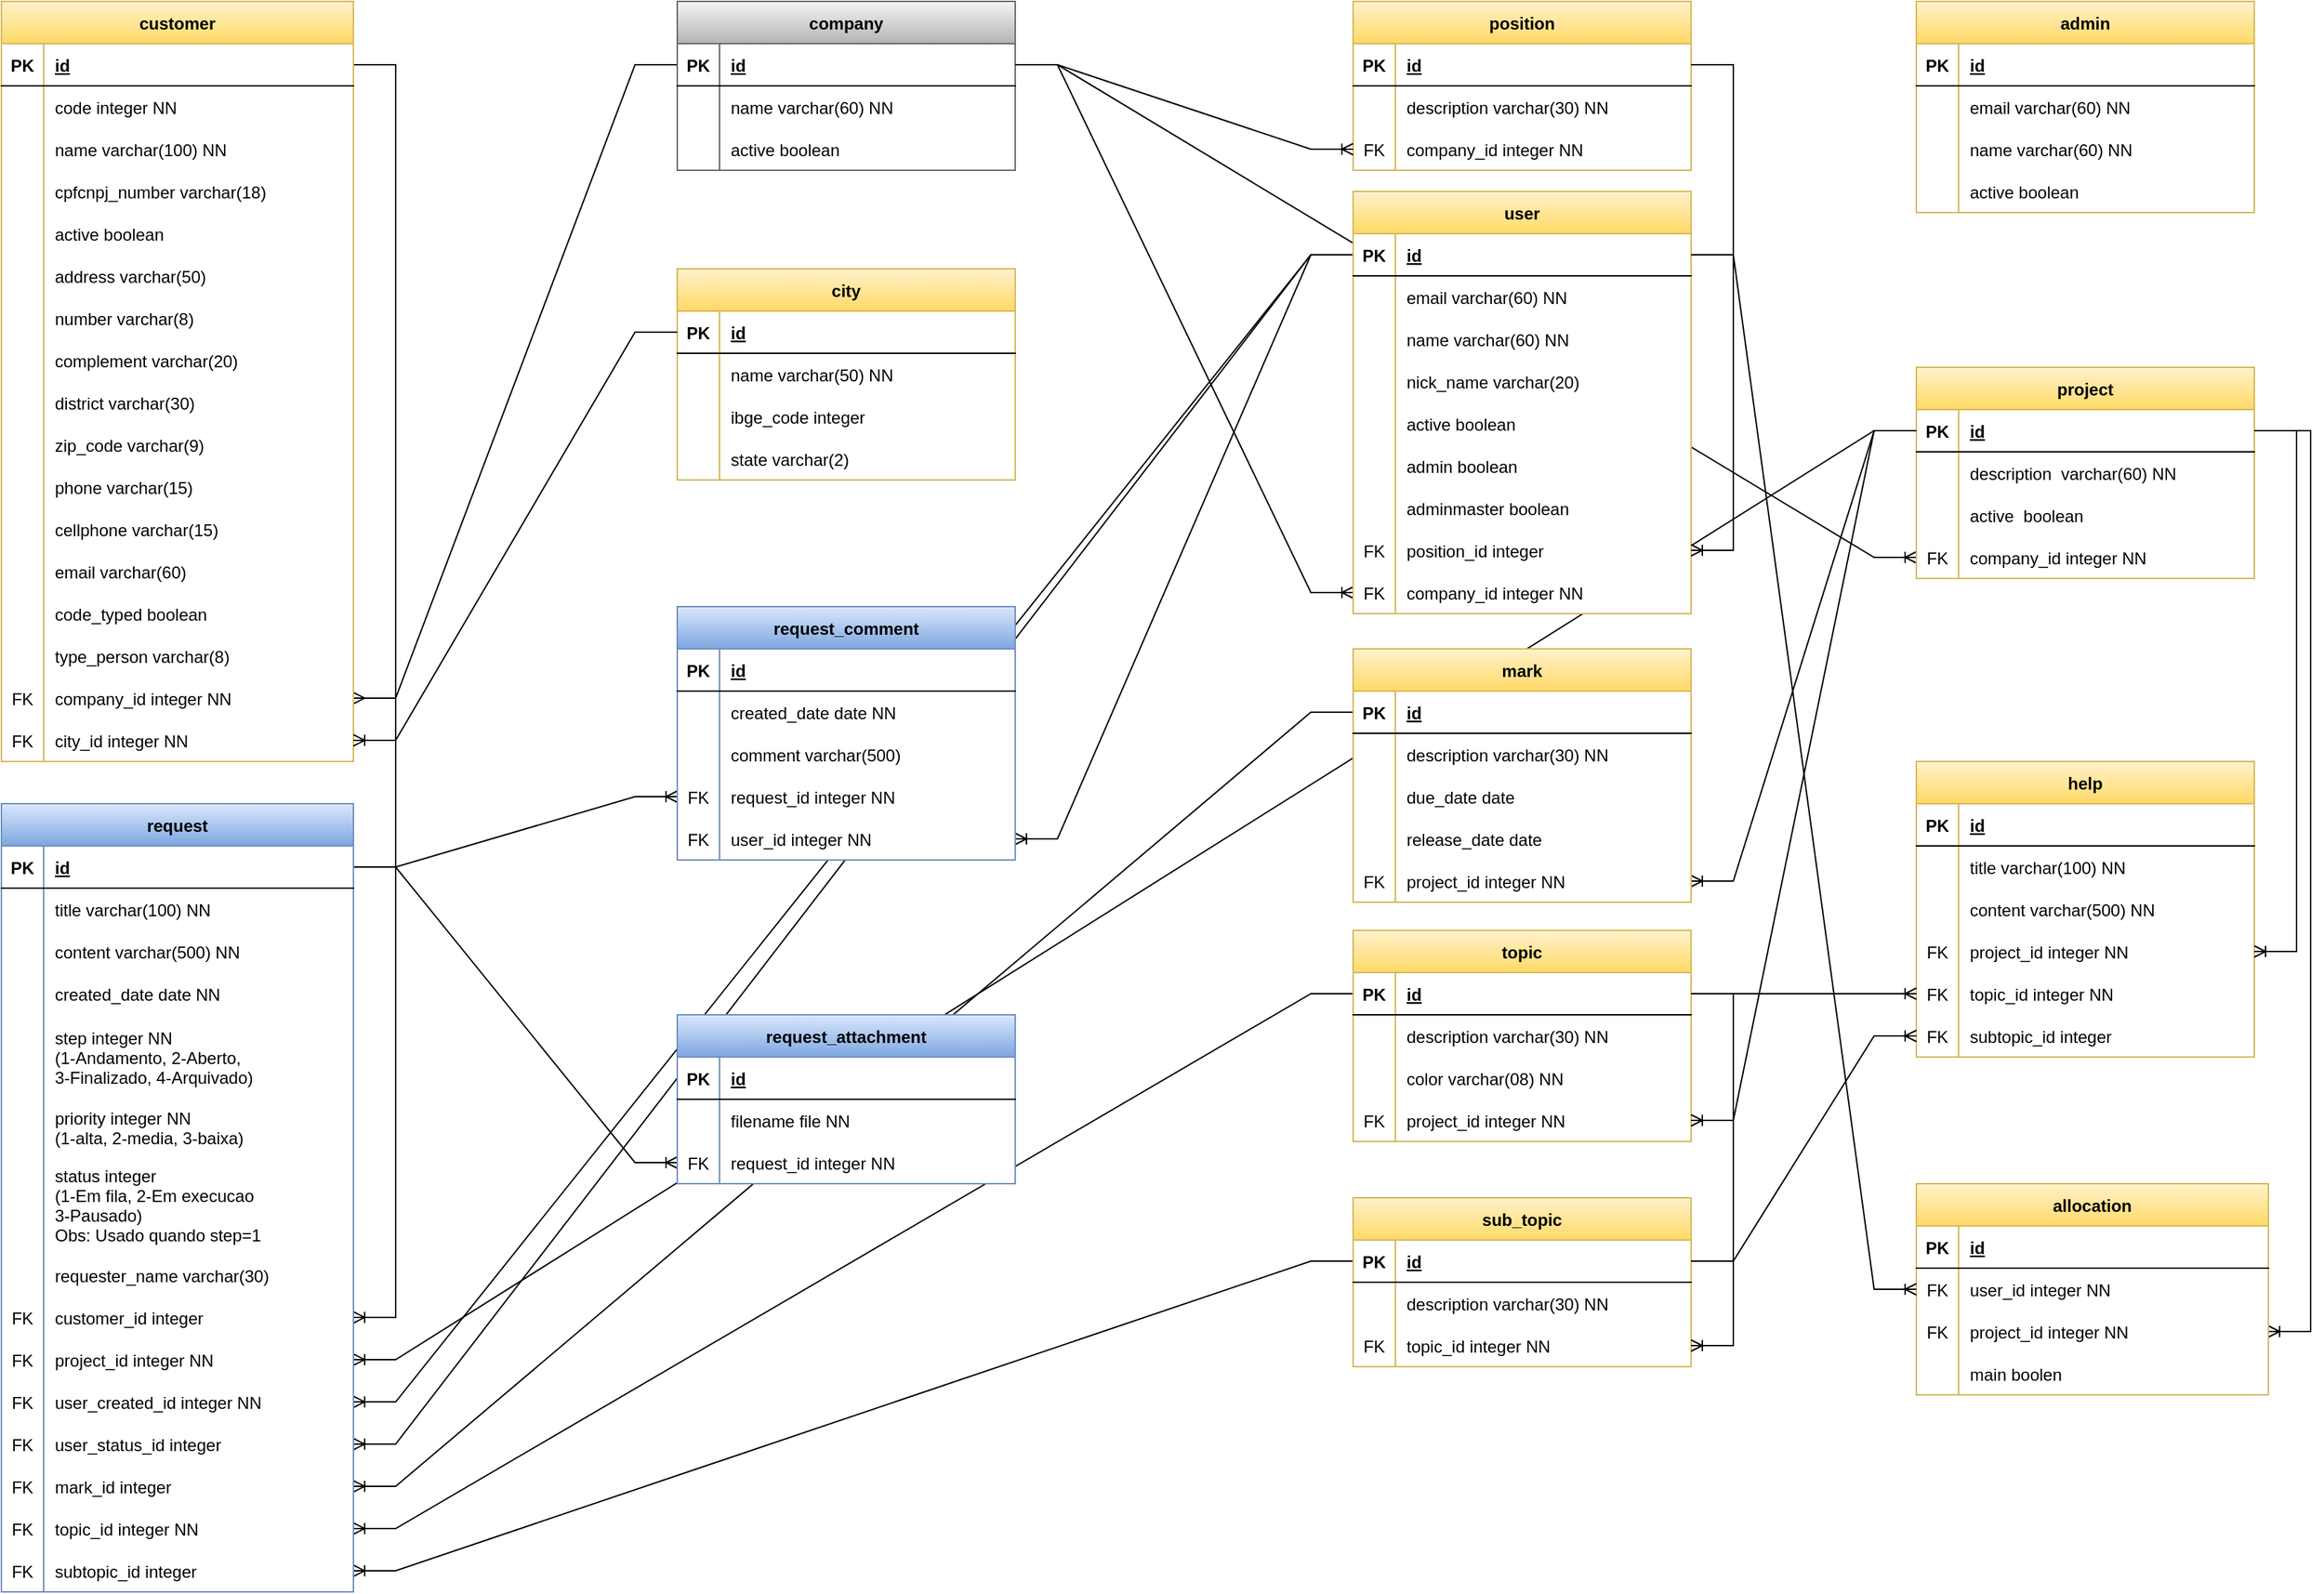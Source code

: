 <mxfile version="19.0.3" type="device"><diagram id="48jDGLFGynrurtgjzZDC" name="Página-1"><mxGraphModel dx="2755" dy="1808" grid="1" gridSize="10" guides="1" tooltips="1" connect="1" arrows="1" fold="1" page="0" pageScale="1" pageWidth="827" pageHeight="1169" math="0" shadow="0"><root><mxCell id="0"/><mxCell id="1" parent="0"/><mxCell id="VItuoHHEgD_OmsAIHU24-21" value="" style="edgeStyle=entityRelationEdgeStyle;fontSize=12;html=1;endArrow=ERoneToMany;rounded=0;" parent="1" source="jGIodiRSeFzlLI2mj8C5-2" target="VItuoHHEgD_OmsAIHU24-15" edge="1"><mxGeometry width="100" height="100" relative="1" as="geometry"><mxPoint x="-10" y="230" as="sourcePoint"/><mxPoint x="90" y="130" as="targetPoint"/></mxGeometry></mxCell><mxCell id="VItuoHHEgD_OmsAIHU24-22" value="" style="edgeStyle=entityRelationEdgeStyle;fontSize=12;html=1;endArrow=ERoneToMany;rounded=0;" parent="1" source="VItuoHHEgD_OmsAIHU24-2" target="VItuoHHEgD_OmsAIHU24-18" edge="1"><mxGeometry width="100" height="100" relative="1" as="geometry"><mxPoint y="480" as="sourcePoint"/><mxPoint x="100" y="380" as="targetPoint"/></mxGeometry></mxCell><mxCell id="dnGLVBcXssQHy4X8kUMQ-29" value="" style="edgeStyle=entityRelationEdgeStyle;fontSize=12;html=1;endArrow=ERoneToMany;rounded=0;" parent="1" source="rdxU-oqGecdPbJ88I2Zp-56" target="Y0yDuHl7B9OCPo7AasoG-29" edge="1"><mxGeometry width="100" height="100" relative="1" as="geometry"><mxPoint x="110" y="-50" as="sourcePoint"/><mxPoint x="210" y="-150" as="targetPoint"/></mxGeometry></mxCell><mxCell id="kNo3UJFU6abcgwJJZSp0-9" value="" style="edgeStyle=entityRelationEdgeStyle;fontSize=12;html=1;endArrow=ERmany;rounded=0;" parent="1" source="5jfKaj0-naakFnAOGAwj-2" target="kNo3UJFU6abcgwJJZSp0-6" edge="1"><mxGeometry width="100" height="100" relative="1" as="geometry"><mxPoint x="-250" y="-310" as="sourcePoint"/><mxPoint x="-150" y="-410" as="targetPoint"/></mxGeometry></mxCell><mxCell id="LvZ3JZNjbpLx5N_JlqPX-21" value="" style="edgeStyle=entityRelationEdgeStyle;fontSize=12;html=1;endArrow=ERoneToMany;rounded=0;" parent="1" source="rdxU-oqGecdPbJ88I2Zp-49" target="oPv4yqcxUcXdrAygCHQf-143" edge="1"><mxGeometry width="100" height="100" relative="1" as="geometry"><mxPoint x="840" y="360" as="sourcePoint"/><mxPoint x="940" y="260" as="targetPoint"/></mxGeometry></mxCell><mxCell id="N_i8NwTgIdM02ER4VH6X-7" value="" style="edgeStyle=entityRelationEdgeStyle;fontSize=12;html=1;endArrow=ERoneToMany;rounded=0;" parent="1" source="rdxU-oqGecdPbJ88I2Zp-56" target="Y0yDuHl7B9OCPo7AasoG-32" edge="1"><mxGeometry width="100" height="100" relative="1" as="geometry"><mxPoint x="180" y="240" as="sourcePoint"/><mxPoint x="280" y="140" as="targetPoint"/></mxGeometry></mxCell><mxCell id="N_i8NwTgIdM02ER4VH6X-5" value="" style="edgeStyle=entityRelationEdgeStyle;fontSize=12;html=1;endArrow=ERoneToMany;rounded=0;" parent="1" source="jGIodiRSeFzlLI2mj8C5-12" target="N_i8NwTgIdM02ER4VH6X-1" edge="1"><mxGeometry width="100" height="100" relative="1" as="geometry"><mxPoint x="-10" y="-90" as="sourcePoint"/><mxPoint x="90" y="-190" as="targetPoint"/></mxGeometry></mxCell><mxCell id="kNo3UJFU6abcgwJJZSp0-13" value="" style="edgeStyle=entityRelationEdgeStyle;fontSize=12;html=1;endArrow=ERoneToMany;rounded=0;" parent="1" source="5jfKaj0-naakFnAOGAwj-2" target="kNo3UJFU6abcgwJJZSp0-10" edge="1"><mxGeometry width="100" height="100" relative="1" as="geometry"><mxPoint x="-400" y="-290" as="sourcePoint"/><mxPoint x="-300" y="-390" as="targetPoint"/></mxGeometry></mxCell><mxCell id="kNo3UJFU6abcgwJJZSp0-5" value="" style="edgeStyle=entityRelationEdgeStyle;fontSize=12;html=1;endArrow=ERoneToMany;rounded=0;" parent="1" source="5jfKaj0-naakFnAOGAwj-2" target="kNo3UJFU6abcgwJJZSp0-2" edge="1"><mxGeometry width="100" height="100" relative="1" as="geometry"><mxPoint x="-360" y="-330" as="sourcePoint"/><mxPoint x="-260" y="-430" as="targetPoint"/></mxGeometry></mxCell><mxCell id="LvZ3JZNjbpLx5N_JlqPX-23" value="" style="edgeStyle=entityRelationEdgeStyle;fontSize=12;html=1;endArrow=ERoneToMany;rounded=0;" parent="1" source="rdxU-oqGecdPbJ88I2Zp-56" target="oPv4yqcxUcXdrAygCHQf-110" edge="1"><mxGeometry width="100" height="100" relative="1" as="geometry"><mxPoint x="920" y="480" as="sourcePoint"/><mxPoint x="1020" y="380" as="targetPoint"/></mxGeometry></mxCell><mxCell id="LvZ3JZNjbpLx5N_JlqPX-15" value="" style="edgeStyle=entityRelationEdgeStyle;fontSize=12;html=1;endArrow=ERoneToMany;rounded=0;" parent="1" source="rdxU-oqGecdPbJ88I2Zp-49" target="jGIodiRSeFzlLI2mj8C5-18" edge="1"><mxGeometry width="100" height="100" relative="1" as="geometry"><mxPoint x="660" y="40" as="sourcePoint"/><mxPoint x="760" y="-60" as="targetPoint"/></mxGeometry></mxCell><mxCell id="LvZ3JZNjbpLx5N_JlqPX-16" value="" style="edgeStyle=entityRelationEdgeStyle;fontSize=12;html=1;endArrow=ERoneToMany;rounded=0;" parent="1" source="rdxU-oqGecdPbJ88I2Zp-49" target="oPv4yqcxUcXdrAygCHQf-61" edge="1"><mxGeometry width="100" height="100" relative="1" as="geometry"><mxPoint x="610" y="40" as="sourcePoint"/><mxPoint x="710" y="-60" as="targetPoint"/></mxGeometry></mxCell><mxCell id="LvZ3JZNjbpLx5N_JlqPX-6" value="" style="edgeStyle=entityRelationEdgeStyle;fontSize=12;html=1;endArrow=ERoneToMany;rounded=0;" parent="1" source="oPv4yqcxUcXdrAygCHQf-2" target="oPv4yqcxUcXdrAygCHQf-91" edge="1"><mxGeometry width="100" height="100" relative="1" as="geometry"><mxPoint x="220" y="580" as="sourcePoint"/><mxPoint x="320" y="480" as="targetPoint"/></mxGeometry></mxCell><mxCell id="LvZ3JZNjbpLx5N_JlqPX-10" value="" style="edgeStyle=entityRelationEdgeStyle;fontSize=12;html=1;endArrow=ERoneToMany;rounded=0;" parent="1" source="oPv4yqcxUcXdrAygCHQf-2" target="oPv4yqcxUcXdrAygCHQf-153" edge="1"><mxGeometry width="100" height="100" relative="1" as="geometry"><mxPoint x="750" y="470" as="sourcePoint"/><mxPoint x="850" y="370" as="targetPoint"/></mxGeometry></mxCell><mxCell id="LvZ3JZNjbpLx5N_JlqPX-12" value="" style="edgeStyle=entityRelationEdgeStyle;fontSize=12;html=1;endArrow=ERoneToMany;rounded=0;" parent="1" source="rdxU-oqGecdPbJ88I2Zp-17" target="oPv4yqcxUcXdrAygCHQf-33" edge="1"><mxGeometry width="100" height="100" relative="1" as="geometry"><mxPoint x="80" y="140" as="sourcePoint"/><mxPoint x="180" y="40" as="targetPoint"/></mxGeometry></mxCell><mxCell id="rdxU-oqGecdPbJ88I2Zp-16" value="customer" style="shape=table;startSize=30;container=1;collapsible=1;childLayout=tableLayout;fixedRows=1;rowLines=0;fontStyle=1;align=center;resizeLast=1;swimlaneFillColor=#FFFFFF;fillColor=#fff2cc;gradientColor=#ffd966;strokeColor=#d6b656;" parent="1" vertex="1"><mxGeometry x="-800" y="-660" width="250" height="540" as="geometry"/></mxCell><mxCell id="rdxU-oqGecdPbJ88I2Zp-17" value="" style="shape=tableRow;horizontal=0;startSize=0;swimlaneHead=0;swimlaneBody=0;fillColor=none;collapsible=0;dropTarget=0;points=[[0,0.5],[1,0.5]];portConstraint=eastwest;top=0;left=0;right=0;bottom=1;" parent="rdxU-oqGecdPbJ88I2Zp-16" vertex="1"><mxGeometry y="30" width="250" height="30" as="geometry"/></mxCell><mxCell id="rdxU-oqGecdPbJ88I2Zp-18" value="PK" style="shape=partialRectangle;connectable=0;fillColor=none;top=0;left=0;bottom=0;right=0;fontStyle=1;overflow=hidden;" parent="rdxU-oqGecdPbJ88I2Zp-17" vertex="1"><mxGeometry width="30" height="30" as="geometry"><mxRectangle width="30" height="30" as="alternateBounds"/></mxGeometry></mxCell><mxCell id="rdxU-oqGecdPbJ88I2Zp-19" value="id" style="shape=partialRectangle;connectable=0;fillColor=none;top=0;left=0;bottom=0;right=0;align=left;spacingLeft=6;fontStyle=5;overflow=hidden;" parent="rdxU-oqGecdPbJ88I2Zp-17" vertex="1"><mxGeometry x="30" width="220" height="30" as="geometry"><mxRectangle width="220" height="30" as="alternateBounds"/></mxGeometry></mxCell><mxCell id="rdxU-oqGecdPbJ88I2Zp-23" value="" style="shape=tableRow;horizontal=0;startSize=0;swimlaneHead=0;swimlaneBody=0;fillColor=none;collapsible=0;dropTarget=0;points=[[0,0.5],[1,0.5]];portConstraint=eastwest;top=0;left=0;right=0;bottom=0;" parent="rdxU-oqGecdPbJ88I2Zp-16" vertex="1"><mxGeometry y="60" width="250" height="30" as="geometry"/></mxCell><mxCell id="rdxU-oqGecdPbJ88I2Zp-24" value="" style="shape=partialRectangle;connectable=0;fillColor=none;top=0;left=0;bottom=0;right=0;editable=1;overflow=hidden;" parent="rdxU-oqGecdPbJ88I2Zp-23" vertex="1"><mxGeometry width="30" height="30" as="geometry"><mxRectangle width="30" height="30" as="alternateBounds"/></mxGeometry></mxCell><mxCell id="rdxU-oqGecdPbJ88I2Zp-25" value="code integer NN" style="shape=partialRectangle;connectable=0;fillColor=none;top=0;left=0;bottom=0;right=0;align=left;spacingLeft=6;overflow=hidden;" parent="rdxU-oqGecdPbJ88I2Zp-23" vertex="1"><mxGeometry x="30" width="220" height="30" as="geometry"><mxRectangle width="220" height="30" as="alternateBounds"/></mxGeometry></mxCell><mxCell id="rdxU-oqGecdPbJ88I2Zp-20" value="" style="shape=tableRow;horizontal=0;startSize=0;swimlaneHead=0;swimlaneBody=0;fillColor=none;collapsible=0;dropTarget=0;points=[[0,0.5],[1,0.5]];portConstraint=eastwest;top=0;left=0;right=0;bottom=0;" parent="rdxU-oqGecdPbJ88I2Zp-16" vertex="1"><mxGeometry y="90" width="250" height="30" as="geometry"/></mxCell><mxCell id="rdxU-oqGecdPbJ88I2Zp-21" value="" style="shape=partialRectangle;connectable=0;fillColor=none;top=0;left=0;bottom=0;right=0;editable=1;overflow=hidden;" parent="rdxU-oqGecdPbJ88I2Zp-20" vertex="1"><mxGeometry width="30" height="30" as="geometry"><mxRectangle width="30" height="30" as="alternateBounds"/></mxGeometry></mxCell><mxCell id="rdxU-oqGecdPbJ88I2Zp-22" value="name varchar(100) NN" style="shape=partialRectangle;connectable=0;fillColor=none;top=0;left=0;bottom=0;right=0;align=left;spacingLeft=6;overflow=hidden;" parent="rdxU-oqGecdPbJ88I2Zp-20" vertex="1"><mxGeometry x="30" width="220" height="30" as="geometry"><mxRectangle width="220" height="30" as="alternateBounds"/></mxGeometry></mxCell><mxCell id="kNo3UJFU6abcgwJJZSp0-56" value="" style="shape=tableRow;horizontal=0;startSize=0;swimlaneHead=0;swimlaneBody=0;fillColor=none;collapsible=0;dropTarget=0;points=[[0,0.5],[1,0.5]];portConstraint=eastwest;top=0;left=0;right=0;bottom=0;" parent="rdxU-oqGecdPbJ88I2Zp-16" vertex="1"><mxGeometry y="120" width="250" height="30" as="geometry"/></mxCell><mxCell id="kNo3UJFU6abcgwJJZSp0-57" value="" style="shape=partialRectangle;connectable=0;fillColor=none;top=0;left=0;bottom=0;right=0;editable=1;overflow=hidden;" parent="kNo3UJFU6abcgwJJZSp0-56" vertex="1"><mxGeometry width="30" height="30" as="geometry"><mxRectangle width="30" height="30" as="alternateBounds"/></mxGeometry></mxCell><mxCell id="kNo3UJFU6abcgwJJZSp0-58" value="cpfcnpj_number varchar(18)" style="shape=partialRectangle;connectable=0;fillColor=none;top=0;left=0;bottom=0;right=0;align=left;spacingLeft=6;overflow=hidden;" parent="kNo3UJFU6abcgwJJZSp0-56" vertex="1"><mxGeometry x="30" width="220" height="30" as="geometry"><mxRectangle width="220" height="30" as="alternateBounds"/></mxGeometry></mxCell><mxCell id="Y0yDuHl7B9OCPo7AasoG-7" value="" style="shape=tableRow;horizontal=0;startSize=0;swimlaneHead=0;swimlaneBody=0;fillColor=none;collapsible=0;dropTarget=0;points=[[0,0.5],[1,0.5]];portConstraint=eastwest;top=0;left=0;right=0;bottom=0;" parent="rdxU-oqGecdPbJ88I2Zp-16" vertex="1"><mxGeometry y="150" width="250" height="30" as="geometry"/></mxCell><mxCell id="Y0yDuHl7B9OCPo7AasoG-8" value="" style="shape=partialRectangle;connectable=0;fillColor=none;top=0;left=0;bottom=0;right=0;editable=1;overflow=hidden;" parent="Y0yDuHl7B9OCPo7AasoG-7" vertex="1"><mxGeometry width="30" height="30" as="geometry"><mxRectangle width="30" height="30" as="alternateBounds"/></mxGeometry></mxCell><mxCell id="Y0yDuHl7B9OCPo7AasoG-9" value="active boolean" style="shape=partialRectangle;connectable=0;fillColor=none;top=0;left=0;bottom=0;right=0;align=left;spacingLeft=6;overflow=hidden;" parent="Y0yDuHl7B9OCPo7AasoG-7" vertex="1"><mxGeometry x="30" width="220" height="30" as="geometry"><mxRectangle width="220" height="30" as="alternateBounds"/></mxGeometry></mxCell><mxCell id="dnGLVBcXssQHy4X8kUMQ-1" value="" style="shape=tableRow;horizontal=0;startSize=0;swimlaneHead=0;swimlaneBody=0;fillColor=none;collapsible=0;dropTarget=0;points=[[0,0.5],[1,0.5]];portConstraint=eastwest;top=0;left=0;right=0;bottom=0;" parent="rdxU-oqGecdPbJ88I2Zp-16" vertex="1"><mxGeometry y="180" width="250" height="30" as="geometry"/></mxCell><mxCell id="dnGLVBcXssQHy4X8kUMQ-2" value="" style="shape=partialRectangle;connectable=0;fillColor=none;top=0;left=0;bottom=0;right=0;editable=1;overflow=hidden;" parent="dnGLVBcXssQHy4X8kUMQ-1" vertex="1"><mxGeometry width="30" height="30" as="geometry"><mxRectangle width="30" height="30" as="alternateBounds"/></mxGeometry></mxCell><mxCell id="dnGLVBcXssQHy4X8kUMQ-3" value="address varchar(50)" style="shape=partialRectangle;connectable=0;fillColor=none;top=0;left=0;bottom=0;right=0;align=left;spacingLeft=6;overflow=hidden;" parent="dnGLVBcXssQHy4X8kUMQ-1" vertex="1"><mxGeometry x="30" width="220" height="30" as="geometry"><mxRectangle width="220" height="30" as="alternateBounds"/></mxGeometry></mxCell><mxCell id="dnGLVBcXssQHy4X8kUMQ-4" value="" style="shape=tableRow;horizontal=0;startSize=0;swimlaneHead=0;swimlaneBody=0;fillColor=none;collapsible=0;dropTarget=0;points=[[0,0.5],[1,0.5]];portConstraint=eastwest;top=0;left=0;right=0;bottom=0;" parent="rdxU-oqGecdPbJ88I2Zp-16" vertex="1"><mxGeometry y="210" width="250" height="30" as="geometry"/></mxCell><mxCell id="dnGLVBcXssQHy4X8kUMQ-5" value="" style="shape=partialRectangle;connectable=0;fillColor=none;top=0;left=0;bottom=0;right=0;editable=1;overflow=hidden;" parent="dnGLVBcXssQHy4X8kUMQ-4" vertex="1"><mxGeometry width="30" height="30" as="geometry"><mxRectangle width="30" height="30" as="alternateBounds"/></mxGeometry></mxCell><mxCell id="dnGLVBcXssQHy4X8kUMQ-6" value="number varchar(8)" style="shape=partialRectangle;connectable=0;fillColor=none;top=0;left=0;bottom=0;right=0;align=left;spacingLeft=6;overflow=hidden;" parent="dnGLVBcXssQHy4X8kUMQ-4" vertex="1"><mxGeometry x="30" width="220" height="30" as="geometry"><mxRectangle width="220" height="30" as="alternateBounds"/></mxGeometry></mxCell><mxCell id="dnGLVBcXssQHy4X8kUMQ-7" value="" style="shape=tableRow;horizontal=0;startSize=0;swimlaneHead=0;swimlaneBody=0;fillColor=none;collapsible=0;dropTarget=0;points=[[0,0.5],[1,0.5]];portConstraint=eastwest;top=0;left=0;right=0;bottom=0;" parent="rdxU-oqGecdPbJ88I2Zp-16" vertex="1"><mxGeometry y="240" width="250" height="30" as="geometry"/></mxCell><mxCell id="dnGLVBcXssQHy4X8kUMQ-8" value="" style="shape=partialRectangle;connectable=0;fillColor=none;top=0;left=0;bottom=0;right=0;editable=1;overflow=hidden;" parent="dnGLVBcXssQHy4X8kUMQ-7" vertex="1"><mxGeometry width="30" height="30" as="geometry"><mxRectangle width="30" height="30" as="alternateBounds"/></mxGeometry></mxCell><mxCell id="dnGLVBcXssQHy4X8kUMQ-9" value="complement varchar(20)" style="shape=partialRectangle;connectable=0;fillColor=none;top=0;left=0;bottom=0;right=0;align=left;spacingLeft=6;overflow=hidden;" parent="dnGLVBcXssQHy4X8kUMQ-7" vertex="1"><mxGeometry x="30" width="220" height="30" as="geometry"><mxRectangle width="220" height="30" as="alternateBounds"/></mxGeometry></mxCell><mxCell id="dnGLVBcXssQHy4X8kUMQ-10" value="" style="shape=tableRow;horizontal=0;startSize=0;swimlaneHead=0;swimlaneBody=0;fillColor=none;collapsible=0;dropTarget=0;points=[[0,0.5],[1,0.5]];portConstraint=eastwest;top=0;left=0;right=0;bottom=0;" parent="rdxU-oqGecdPbJ88I2Zp-16" vertex="1"><mxGeometry y="270" width="250" height="30" as="geometry"/></mxCell><mxCell id="dnGLVBcXssQHy4X8kUMQ-11" value="" style="shape=partialRectangle;connectable=0;fillColor=none;top=0;left=0;bottom=0;right=0;editable=1;overflow=hidden;" parent="dnGLVBcXssQHy4X8kUMQ-10" vertex="1"><mxGeometry width="30" height="30" as="geometry"><mxRectangle width="30" height="30" as="alternateBounds"/></mxGeometry></mxCell><mxCell id="dnGLVBcXssQHy4X8kUMQ-12" value="district varchar(30)" style="shape=partialRectangle;connectable=0;fillColor=none;top=0;left=0;bottom=0;right=0;align=left;spacingLeft=6;overflow=hidden;" parent="dnGLVBcXssQHy4X8kUMQ-10" vertex="1"><mxGeometry x="30" width="220" height="30" as="geometry"><mxRectangle width="220" height="30" as="alternateBounds"/></mxGeometry></mxCell><mxCell id="dnGLVBcXssQHy4X8kUMQ-13" value="" style="shape=tableRow;horizontal=0;startSize=0;swimlaneHead=0;swimlaneBody=0;fillColor=none;collapsible=0;dropTarget=0;points=[[0,0.5],[1,0.5]];portConstraint=eastwest;top=0;left=0;right=0;bottom=0;" parent="rdxU-oqGecdPbJ88I2Zp-16" vertex="1"><mxGeometry y="300" width="250" height="30" as="geometry"/></mxCell><mxCell id="dnGLVBcXssQHy4X8kUMQ-14" value="" style="shape=partialRectangle;connectable=0;fillColor=none;top=0;left=0;bottom=0;right=0;editable=1;overflow=hidden;" parent="dnGLVBcXssQHy4X8kUMQ-13" vertex="1"><mxGeometry width="30" height="30" as="geometry"><mxRectangle width="30" height="30" as="alternateBounds"/></mxGeometry></mxCell><mxCell id="dnGLVBcXssQHy4X8kUMQ-15" value="zip_code varchar(9)" style="shape=partialRectangle;connectable=0;fillColor=none;top=0;left=0;bottom=0;right=0;align=left;spacingLeft=6;overflow=hidden;" parent="dnGLVBcXssQHy4X8kUMQ-13" vertex="1"><mxGeometry x="30" width="220" height="30" as="geometry"><mxRectangle width="220" height="30" as="alternateBounds"/></mxGeometry></mxCell><mxCell id="dnGLVBcXssQHy4X8kUMQ-16" value="" style="shape=tableRow;horizontal=0;startSize=0;swimlaneHead=0;swimlaneBody=0;fillColor=none;collapsible=0;dropTarget=0;points=[[0,0.5],[1,0.5]];portConstraint=eastwest;top=0;left=0;right=0;bottom=0;" parent="rdxU-oqGecdPbJ88I2Zp-16" vertex="1"><mxGeometry y="330" width="250" height="30" as="geometry"/></mxCell><mxCell id="dnGLVBcXssQHy4X8kUMQ-17" value="" style="shape=partialRectangle;connectable=0;fillColor=none;top=0;left=0;bottom=0;right=0;editable=1;overflow=hidden;" parent="dnGLVBcXssQHy4X8kUMQ-16" vertex="1"><mxGeometry width="30" height="30" as="geometry"><mxRectangle width="30" height="30" as="alternateBounds"/></mxGeometry></mxCell><mxCell id="dnGLVBcXssQHy4X8kUMQ-18" value="phone varchar(15)" style="shape=partialRectangle;connectable=0;fillColor=none;top=0;left=0;bottom=0;right=0;align=left;spacingLeft=6;overflow=hidden;" parent="dnGLVBcXssQHy4X8kUMQ-16" vertex="1"><mxGeometry x="30" width="220" height="30" as="geometry"><mxRectangle width="220" height="30" as="alternateBounds"/></mxGeometry></mxCell><mxCell id="dnGLVBcXssQHy4X8kUMQ-19" value="" style="shape=tableRow;horizontal=0;startSize=0;swimlaneHead=0;swimlaneBody=0;fillColor=none;collapsible=0;dropTarget=0;points=[[0,0.5],[1,0.5]];portConstraint=eastwest;top=0;left=0;right=0;bottom=0;" parent="rdxU-oqGecdPbJ88I2Zp-16" vertex="1"><mxGeometry y="360" width="250" height="30" as="geometry"/></mxCell><mxCell id="dnGLVBcXssQHy4X8kUMQ-20" value="" style="shape=partialRectangle;connectable=0;fillColor=none;top=0;left=0;bottom=0;right=0;editable=1;overflow=hidden;" parent="dnGLVBcXssQHy4X8kUMQ-19" vertex="1"><mxGeometry width="30" height="30" as="geometry"><mxRectangle width="30" height="30" as="alternateBounds"/></mxGeometry></mxCell><mxCell id="dnGLVBcXssQHy4X8kUMQ-21" value="cellphone varchar(15)" style="shape=partialRectangle;connectable=0;fillColor=none;top=0;left=0;bottom=0;right=0;align=left;spacingLeft=6;overflow=hidden;" parent="dnGLVBcXssQHy4X8kUMQ-19" vertex="1"><mxGeometry x="30" width="220" height="30" as="geometry"><mxRectangle width="220" height="30" as="alternateBounds"/></mxGeometry></mxCell><mxCell id="dnGLVBcXssQHy4X8kUMQ-22" value="" style="shape=tableRow;horizontal=0;startSize=0;swimlaneHead=0;swimlaneBody=0;fillColor=none;collapsible=0;dropTarget=0;points=[[0,0.5],[1,0.5]];portConstraint=eastwest;top=0;left=0;right=0;bottom=0;" parent="rdxU-oqGecdPbJ88I2Zp-16" vertex="1"><mxGeometry y="390" width="250" height="30" as="geometry"/></mxCell><mxCell id="dnGLVBcXssQHy4X8kUMQ-23" value="" style="shape=partialRectangle;connectable=0;fillColor=none;top=0;left=0;bottom=0;right=0;editable=1;overflow=hidden;" parent="dnGLVBcXssQHy4X8kUMQ-22" vertex="1"><mxGeometry width="30" height="30" as="geometry"><mxRectangle width="30" height="30" as="alternateBounds"/></mxGeometry></mxCell><mxCell id="dnGLVBcXssQHy4X8kUMQ-24" value="email varchar(60)" style="shape=partialRectangle;connectable=0;fillColor=none;top=0;left=0;bottom=0;right=0;align=left;spacingLeft=6;overflow=hidden;" parent="dnGLVBcXssQHy4X8kUMQ-22" vertex="1"><mxGeometry x="30" width="220" height="30" as="geometry"><mxRectangle width="220" height="30" as="alternateBounds"/></mxGeometry></mxCell><mxCell id="dnGLVBcXssQHy4X8kUMQ-25" value="" style="shape=tableRow;horizontal=0;startSize=0;swimlaneHead=0;swimlaneBody=0;fillColor=none;collapsible=0;dropTarget=0;points=[[0,0.5],[1,0.5]];portConstraint=eastwest;top=0;left=0;right=0;bottom=0;" parent="rdxU-oqGecdPbJ88I2Zp-16" vertex="1"><mxGeometry y="420" width="250" height="30" as="geometry"/></mxCell><mxCell id="dnGLVBcXssQHy4X8kUMQ-26" value="" style="shape=partialRectangle;connectable=0;fillColor=none;top=0;left=0;bottom=0;right=0;editable=1;overflow=hidden;" parent="dnGLVBcXssQHy4X8kUMQ-25" vertex="1"><mxGeometry width="30" height="30" as="geometry"><mxRectangle width="30" height="30" as="alternateBounds"/></mxGeometry></mxCell><mxCell id="dnGLVBcXssQHy4X8kUMQ-27" value="code_typed boolean" style="shape=partialRectangle;connectable=0;fillColor=none;top=0;left=0;bottom=0;right=0;align=left;spacingLeft=6;overflow=hidden;" parent="dnGLVBcXssQHy4X8kUMQ-25" vertex="1"><mxGeometry x="30" width="220" height="30" as="geometry"><mxRectangle width="220" height="30" as="alternateBounds"/></mxGeometry></mxCell><mxCell id="U5Rj1C51UV1emO080oU2-1" value="" style="shape=tableRow;horizontal=0;startSize=0;swimlaneHead=0;swimlaneBody=0;fillColor=none;collapsible=0;dropTarget=0;points=[[0,0.5],[1,0.5]];portConstraint=eastwest;top=0;left=0;right=0;bottom=0;" parent="rdxU-oqGecdPbJ88I2Zp-16" vertex="1"><mxGeometry y="450" width="250" height="30" as="geometry"/></mxCell><mxCell id="U5Rj1C51UV1emO080oU2-2" value="" style="shape=partialRectangle;connectable=0;fillColor=none;top=0;left=0;bottom=0;right=0;editable=1;overflow=hidden;" parent="U5Rj1C51UV1emO080oU2-1" vertex="1"><mxGeometry width="30" height="30" as="geometry"><mxRectangle width="30" height="30" as="alternateBounds"/></mxGeometry></mxCell><mxCell id="U5Rj1C51UV1emO080oU2-3" value="type_person varchar(8)" style="shape=partialRectangle;connectable=0;fillColor=none;top=0;left=0;bottom=0;right=0;align=left;spacingLeft=6;overflow=hidden;" parent="U5Rj1C51UV1emO080oU2-1" vertex="1"><mxGeometry x="30" width="220" height="30" as="geometry"><mxRectangle width="220" height="30" as="alternateBounds"/></mxGeometry></mxCell><mxCell id="kNo3UJFU6abcgwJJZSp0-6" value="" style="shape=tableRow;horizontal=0;startSize=0;swimlaneHead=0;swimlaneBody=0;fillColor=none;collapsible=0;dropTarget=0;points=[[0,0.5],[1,0.5]];portConstraint=eastwest;top=0;left=0;right=0;bottom=0;" parent="rdxU-oqGecdPbJ88I2Zp-16" vertex="1"><mxGeometry y="480" width="250" height="30" as="geometry"/></mxCell><mxCell id="kNo3UJFU6abcgwJJZSp0-7" value="FK" style="shape=partialRectangle;connectable=0;fillColor=none;top=0;left=0;bottom=0;right=0;editable=1;overflow=hidden;" parent="kNo3UJFU6abcgwJJZSp0-6" vertex="1"><mxGeometry width="30" height="30" as="geometry"><mxRectangle width="30" height="30" as="alternateBounds"/></mxGeometry></mxCell><mxCell id="kNo3UJFU6abcgwJJZSp0-8" value="company_id integer NN" style="shape=partialRectangle;connectable=0;fillColor=none;top=0;left=0;bottom=0;right=0;align=left;spacingLeft=6;overflow=hidden;" parent="kNo3UJFU6abcgwJJZSp0-6" vertex="1"><mxGeometry x="30" width="220" height="30" as="geometry"><mxRectangle width="220" height="30" as="alternateBounds"/></mxGeometry></mxCell><mxCell id="kNo3UJFU6abcgwJJZSp0-50" value="" style="shape=tableRow;horizontal=0;startSize=0;swimlaneHead=0;swimlaneBody=0;fillColor=none;collapsible=0;dropTarget=0;points=[[0,0.5],[1,0.5]];portConstraint=eastwest;top=0;left=0;right=0;bottom=0;" parent="rdxU-oqGecdPbJ88I2Zp-16" vertex="1"><mxGeometry y="510" width="250" height="30" as="geometry"/></mxCell><mxCell id="kNo3UJFU6abcgwJJZSp0-51" value="FK" style="shape=partialRectangle;connectable=0;fillColor=none;top=0;left=0;bottom=0;right=0;editable=1;overflow=hidden;" parent="kNo3UJFU6abcgwJJZSp0-50" vertex="1"><mxGeometry width="30" height="30" as="geometry"><mxRectangle width="30" height="30" as="alternateBounds"/></mxGeometry></mxCell><mxCell id="kNo3UJFU6abcgwJJZSp0-52" value="city_id integer NN" style="shape=partialRectangle;connectable=0;fillColor=none;top=0;left=0;bottom=0;right=0;align=left;spacingLeft=6;overflow=hidden;" parent="kNo3UJFU6abcgwJJZSp0-50" vertex="1"><mxGeometry x="30" width="220" height="30" as="geometry"><mxRectangle width="220" height="30" as="alternateBounds"/></mxGeometry></mxCell><mxCell id="rdxU-oqGecdPbJ88I2Zp-48" value="project" style="shape=table;startSize=30;container=1;collapsible=1;childLayout=tableLayout;fixedRows=1;rowLines=0;fontStyle=1;align=center;resizeLast=1;swimlaneFillColor=#FFFFFF;fillColor=#fff2cc;gradientColor=#ffd966;strokeColor=#d6b656;" parent="1" vertex="1"><mxGeometry x="560" y="-400" width="240" height="150" as="geometry"/></mxCell><mxCell id="rdxU-oqGecdPbJ88I2Zp-49" value="" style="shape=tableRow;horizontal=0;startSize=0;swimlaneHead=0;swimlaneBody=0;fillColor=none;collapsible=0;dropTarget=0;points=[[0,0.5],[1,0.5]];portConstraint=eastwest;top=0;left=0;right=0;bottom=1;" parent="rdxU-oqGecdPbJ88I2Zp-48" vertex="1"><mxGeometry y="30" width="240" height="30" as="geometry"/></mxCell><mxCell id="rdxU-oqGecdPbJ88I2Zp-50" value="PK" style="shape=partialRectangle;connectable=0;fillColor=none;top=0;left=0;bottom=0;right=0;fontStyle=1;overflow=hidden;" parent="rdxU-oqGecdPbJ88I2Zp-49" vertex="1"><mxGeometry width="30" height="30" as="geometry"><mxRectangle width="30" height="30" as="alternateBounds"/></mxGeometry></mxCell><mxCell id="rdxU-oqGecdPbJ88I2Zp-51" value="id" style="shape=partialRectangle;connectable=0;fillColor=none;top=0;left=0;bottom=0;right=0;align=left;spacingLeft=6;fontStyle=5;overflow=hidden;" parent="rdxU-oqGecdPbJ88I2Zp-49" vertex="1"><mxGeometry x="30" width="210" height="30" as="geometry"><mxRectangle width="210" height="30" as="alternateBounds"/></mxGeometry></mxCell><mxCell id="rdxU-oqGecdPbJ88I2Zp-52" value="" style="shape=tableRow;horizontal=0;startSize=0;swimlaneHead=0;swimlaneBody=0;fillColor=none;collapsible=0;dropTarget=0;points=[[0,0.5],[1,0.5]];portConstraint=eastwest;top=0;left=0;right=0;bottom=0;" parent="rdxU-oqGecdPbJ88I2Zp-48" vertex="1"><mxGeometry y="60" width="240" height="30" as="geometry"/></mxCell><mxCell id="rdxU-oqGecdPbJ88I2Zp-53" value="" style="shape=partialRectangle;connectable=0;fillColor=none;top=0;left=0;bottom=0;right=0;editable=1;overflow=hidden;" parent="rdxU-oqGecdPbJ88I2Zp-52" vertex="1"><mxGeometry width="30" height="30" as="geometry"><mxRectangle width="30" height="30" as="alternateBounds"/></mxGeometry></mxCell><mxCell id="rdxU-oqGecdPbJ88I2Zp-54" value="description  varchar(60) NN" style="shape=partialRectangle;connectable=0;fillColor=none;top=0;left=0;bottom=0;right=0;align=left;spacingLeft=6;overflow=hidden;" parent="rdxU-oqGecdPbJ88I2Zp-52" vertex="1"><mxGeometry x="30" width="210" height="30" as="geometry"><mxRectangle width="210" height="30" as="alternateBounds"/></mxGeometry></mxCell><mxCell id="iImaRHWoYY8YLleA-zaF-18" value="" style="shape=tableRow;horizontal=0;startSize=0;swimlaneHead=0;swimlaneBody=0;fillColor=none;collapsible=0;dropTarget=0;points=[[0,0.5],[1,0.5]];portConstraint=eastwest;top=0;left=0;right=0;bottom=0;" parent="rdxU-oqGecdPbJ88I2Zp-48" vertex="1"><mxGeometry y="90" width="240" height="30" as="geometry"/></mxCell><mxCell id="iImaRHWoYY8YLleA-zaF-19" value="" style="shape=partialRectangle;connectable=0;fillColor=none;top=0;left=0;bottom=0;right=0;editable=1;overflow=hidden;" parent="iImaRHWoYY8YLleA-zaF-18" vertex="1"><mxGeometry width="30" height="30" as="geometry"><mxRectangle width="30" height="30" as="alternateBounds"/></mxGeometry></mxCell><mxCell id="iImaRHWoYY8YLleA-zaF-20" value="active  boolean" style="shape=partialRectangle;connectable=0;fillColor=none;top=0;left=0;bottom=0;right=0;align=left;spacingLeft=6;overflow=hidden;" parent="iImaRHWoYY8YLleA-zaF-18" vertex="1"><mxGeometry x="30" width="210" height="30" as="geometry"><mxRectangle width="210" height="30" as="alternateBounds"/></mxGeometry></mxCell><mxCell id="kNo3UJFU6abcgwJJZSp0-10" value="" style="shape=tableRow;horizontal=0;startSize=0;swimlaneHead=0;swimlaneBody=0;fillColor=none;collapsible=0;dropTarget=0;points=[[0,0.5],[1,0.5]];portConstraint=eastwest;top=0;left=0;right=0;bottom=0;" parent="rdxU-oqGecdPbJ88I2Zp-48" vertex="1"><mxGeometry y="120" width="240" height="30" as="geometry"/></mxCell><mxCell id="kNo3UJFU6abcgwJJZSp0-11" value="FK" style="shape=partialRectangle;connectable=0;fillColor=none;top=0;left=0;bottom=0;right=0;editable=1;overflow=hidden;" parent="kNo3UJFU6abcgwJJZSp0-10" vertex="1"><mxGeometry width="30" height="30" as="geometry"><mxRectangle width="30" height="30" as="alternateBounds"/></mxGeometry></mxCell><mxCell id="kNo3UJFU6abcgwJJZSp0-12" value="company_id integer NN" style="shape=partialRectangle;connectable=0;fillColor=none;top=0;left=0;bottom=0;right=0;align=left;spacingLeft=6;overflow=hidden;" parent="kNo3UJFU6abcgwJJZSp0-10" vertex="1"><mxGeometry x="30" width="210" height="30" as="geometry"><mxRectangle width="210" height="30" as="alternateBounds"/></mxGeometry></mxCell><mxCell id="rdxU-oqGecdPbJ88I2Zp-55" value="user" style="shape=table;startSize=30;container=1;collapsible=1;childLayout=tableLayout;fixedRows=1;rowLines=0;fontStyle=1;align=center;resizeLast=1;swimlaneFillColor=#FFFFFF;fillColor=#fff2cc;gradientColor=#ffd966;strokeColor=#d6b656;" parent="1" vertex="1"><mxGeometry x="160" y="-525" width="240" height="300" as="geometry"/></mxCell><mxCell id="rdxU-oqGecdPbJ88I2Zp-56" value="" style="shape=tableRow;horizontal=0;startSize=0;swimlaneHead=0;swimlaneBody=0;fillColor=none;collapsible=0;dropTarget=0;points=[[0,0.5],[1,0.5]];portConstraint=eastwest;top=0;left=0;right=0;bottom=1;" parent="rdxU-oqGecdPbJ88I2Zp-55" vertex="1"><mxGeometry y="30" width="240" height="30" as="geometry"/></mxCell><mxCell id="rdxU-oqGecdPbJ88I2Zp-57" value="PK" style="shape=partialRectangle;connectable=0;fillColor=none;top=0;left=0;bottom=0;right=0;fontStyle=1;overflow=hidden;" parent="rdxU-oqGecdPbJ88I2Zp-56" vertex="1"><mxGeometry width="30" height="30" as="geometry"><mxRectangle width="30" height="30" as="alternateBounds"/></mxGeometry></mxCell><mxCell id="rdxU-oqGecdPbJ88I2Zp-58" value="id" style="shape=partialRectangle;connectable=0;fillColor=none;top=0;left=0;bottom=0;right=0;align=left;spacingLeft=6;fontStyle=5;overflow=hidden;" parent="rdxU-oqGecdPbJ88I2Zp-56" vertex="1"><mxGeometry x="30" width="210" height="30" as="geometry"><mxRectangle width="210" height="30" as="alternateBounds"/></mxGeometry></mxCell><mxCell id="rdxU-oqGecdPbJ88I2Zp-59" value="" style="shape=tableRow;horizontal=0;startSize=0;swimlaneHead=0;swimlaneBody=0;fillColor=none;collapsible=0;dropTarget=0;points=[[0,0.5],[1,0.5]];portConstraint=eastwest;top=0;left=0;right=0;bottom=0;" parent="rdxU-oqGecdPbJ88I2Zp-55" vertex="1"><mxGeometry y="60" width="240" height="30" as="geometry"/></mxCell><mxCell id="rdxU-oqGecdPbJ88I2Zp-60" value="" style="shape=partialRectangle;connectable=0;fillColor=none;top=0;left=0;bottom=0;right=0;editable=1;overflow=hidden;" parent="rdxU-oqGecdPbJ88I2Zp-59" vertex="1"><mxGeometry width="30" height="30" as="geometry"><mxRectangle width="30" height="30" as="alternateBounds"/></mxGeometry></mxCell><mxCell id="rdxU-oqGecdPbJ88I2Zp-61" value="email varchar(60) NN" style="shape=partialRectangle;connectable=0;fillColor=none;top=0;left=0;bottom=0;right=0;align=left;spacingLeft=6;overflow=hidden;" parent="rdxU-oqGecdPbJ88I2Zp-59" vertex="1"><mxGeometry x="30" width="210" height="30" as="geometry"><mxRectangle width="210" height="30" as="alternateBounds"/></mxGeometry></mxCell><mxCell id="Y0yDuHl7B9OCPo7AasoG-21" value="" style="shape=tableRow;horizontal=0;startSize=0;swimlaneHead=0;swimlaneBody=0;fillColor=none;collapsible=0;dropTarget=0;points=[[0,0.5],[1,0.5]];portConstraint=eastwest;top=0;left=0;right=0;bottom=0;" parent="rdxU-oqGecdPbJ88I2Zp-55" vertex="1"><mxGeometry y="90" width="240" height="30" as="geometry"/></mxCell><mxCell id="Y0yDuHl7B9OCPo7AasoG-22" value="" style="shape=partialRectangle;connectable=0;fillColor=none;top=0;left=0;bottom=0;right=0;editable=1;overflow=hidden;" parent="Y0yDuHl7B9OCPo7AasoG-21" vertex="1"><mxGeometry width="30" height="30" as="geometry"><mxRectangle width="30" height="30" as="alternateBounds"/></mxGeometry></mxCell><mxCell id="Y0yDuHl7B9OCPo7AasoG-23" value="name varchar(60) NN" style="shape=partialRectangle;connectable=0;fillColor=none;top=0;left=0;bottom=0;right=0;align=left;spacingLeft=6;overflow=hidden;" parent="Y0yDuHl7B9OCPo7AasoG-21" vertex="1"><mxGeometry x="30" width="210" height="30" as="geometry"><mxRectangle width="210" height="30" as="alternateBounds"/></mxGeometry></mxCell><mxCell id="sD2wzvltLG5JylmE22DS-1" value="" style="shape=tableRow;horizontal=0;startSize=0;swimlaneHead=0;swimlaneBody=0;fillColor=none;collapsible=0;dropTarget=0;points=[[0,0.5],[1,0.5]];portConstraint=eastwest;top=0;left=0;right=0;bottom=0;" parent="rdxU-oqGecdPbJ88I2Zp-55" vertex="1"><mxGeometry y="120" width="240" height="30" as="geometry"/></mxCell><mxCell id="sD2wzvltLG5JylmE22DS-2" value="" style="shape=partialRectangle;connectable=0;fillColor=none;top=0;left=0;bottom=0;right=0;editable=1;overflow=hidden;" parent="sD2wzvltLG5JylmE22DS-1" vertex="1"><mxGeometry width="30" height="30" as="geometry"><mxRectangle width="30" height="30" as="alternateBounds"/></mxGeometry></mxCell><mxCell id="sD2wzvltLG5JylmE22DS-3" value="nick_name varchar(20) " style="shape=partialRectangle;connectable=0;fillColor=none;top=0;left=0;bottom=0;right=0;align=left;spacingLeft=6;overflow=hidden;" parent="sD2wzvltLG5JylmE22DS-1" vertex="1"><mxGeometry x="30" width="210" height="30" as="geometry"><mxRectangle width="210" height="30" as="alternateBounds"/></mxGeometry></mxCell><mxCell id="Y0yDuHl7B9OCPo7AasoG-4" value="" style="shape=tableRow;horizontal=0;startSize=0;swimlaneHead=0;swimlaneBody=0;fillColor=none;collapsible=0;dropTarget=0;points=[[0,0.5],[1,0.5]];portConstraint=eastwest;top=0;left=0;right=0;bottom=0;" parent="rdxU-oqGecdPbJ88I2Zp-55" vertex="1"><mxGeometry y="150" width="240" height="30" as="geometry"/></mxCell><mxCell id="Y0yDuHl7B9OCPo7AasoG-5" value="" style="shape=partialRectangle;connectable=0;fillColor=none;top=0;left=0;bottom=0;right=0;editable=1;overflow=hidden;" parent="Y0yDuHl7B9OCPo7AasoG-4" vertex="1"><mxGeometry width="30" height="30" as="geometry"><mxRectangle width="30" height="30" as="alternateBounds"/></mxGeometry></mxCell><mxCell id="Y0yDuHl7B9OCPo7AasoG-6" value="active boolean" style="shape=partialRectangle;connectable=0;fillColor=none;top=0;left=0;bottom=0;right=0;align=left;spacingLeft=6;overflow=hidden;" parent="Y0yDuHl7B9OCPo7AasoG-4" vertex="1"><mxGeometry x="30" width="210" height="30" as="geometry"><mxRectangle width="210" height="30" as="alternateBounds"/></mxGeometry></mxCell><mxCell id="kNo3UJFU6abcgwJJZSp0-62" value="" style="shape=tableRow;horizontal=0;startSize=0;swimlaneHead=0;swimlaneBody=0;fillColor=none;collapsible=0;dropTarget=0;points=[[0,0.5],[1,0.5]];portConstraint=eastwest;top=0;left=0;right=0;bottom=0;" parent="rdxU-oqGecdPbJ88I2Zp-55" vertex="1"><mxGeometry y="180" width="240" height="30" as="geometry"/></mxCell><mxCell id="kNo3UJFU6abcgwJJZSp0-63" value="" style="shape=partialRectangle;connectable=0;fillColor=none;top=0;left=0;bottom=0;right=0;editable=1;overflow=hidden;" parent="kNo3UJFU6abcgwJJZSp0-62" vertex="1"><mxGeometry width="30" height="30" as="geometry"><mxRectangle width="30" height="30" as="alternateBounds"/></mxGeometry></mxCell><mxCell id="kNo3UJFU6abcgwJJZSp0-64" value="admin boolean" style="shape=partialRectangle;connectable=0;fillColor=none;top=0;left=0;bottom=0;right=0;align=left;spacingLeft=6;overflow=hidden;" parent="kNo3UJFU6abcgwJJZSp0-62" vertex="1"><mxGeometry x="30" width="210" height="30" as="geometry"><mxRectangle width="210" height="30" as="alternateBounds"/></mxGeometry></mxCell><mxCell id="lCLuzrOGlpyXQ0eU_cEv-4" value="" style="shape=tableRow;horizontal=0;startSize=0;swimlaneHead=0;swimlaneBody=0;fillColor=none;collapsible=0;dropTarget=0;points=[[0,0.5],[1,0.5]];portConstraint=eastwest;top=0;left=0;right=0;bottom=0;" parent="rdxU-oqGecdPbJ88I2Zp-55" vertex="1"><mxGeometry y="210" width="240" height="30" as="geometry"/></mxCell><mxCell id="lCLuzrOGlpyXQ0eU_cEv-5" value="" style="shape=partialRectangle;connectable=0;fillColor=none;top=0;left=0;bottom=0;right=0;editable=1;overflow=hidden;" parent="lCLuzrOGlpyXQ0eU_cEv-4" vertex="1"><mxGeometry width="30" height="30" as="geometry"><mxRectangle width="30" height="30" as="alternateBounds"/></mxGeometry></mxCell><mxCell id="lCLuzrOGlpyXQ0eU_cEv-6" value="adminmaster boolean" style="shape=partialRectangle;connectable=0;fillColor=none;top=0;left=0;bottom=0;right=0;align=left;spacingLeft=6;overflow=hidden;" parent="lCLuzrOGlpyXQ0eU_cEv-4" vertex="1"><mxGeometry x="30" width="210" height="30" as="geometry"><mxRectangle width="210" height="30" as="alternateBounds"/></mxGeometry></mxCell><mxCell id="iImaRHWoYY8YLleA-zaF-14" value="" style="shape=tableRow;horizontal=0;startSize=0;swimlaneHead=0;swimlaneBody=0;fillColor=none;collapsible=0;dropTarget=0;points=[[0,0.5],[1,0.5]];portConstraint=eastwest;top=0;left=0;right=0;bottom=0;" parent="rdxU-oqGecdPbJ88I2Zp-55" vertex="1"><mxGeometry y="240" width="240" height="30" as="geometry"/></mxCell><mxCell id="iImaRHWoYY8YLleA-zaF-15" value="FK" style="shape=partialRectangle;connectable=0;fillColor=none;top=0;left=0;bottom=0;right=0;editable=1;overflow=hidden;" parent="iImaRHWoYY8YLleA-zaF-14" vertex="1"><mxGeometry width="30" height="30" as="geometry"><mxRectangle width="30" height="30" as="alternateBounds"/></mxGeometry></mxCell><mxCell id="iImaRHWoYY8YLleA-zaF-16" value="position_id integer" style="shape=partialRectangle;connectable=0;fillColor=none;top=0;left=0;bottom=0;right=0;align=left;spacingLeft=6;overflow=hidden;" parent="iImaRHWoYY8YLleA-zaF-14" vertex="1"><mxGeometry x="30" width="210" height="30" as="geometry"><mxRectangle width="210" height="30" as="alternateBounds"/></mxGeometry></mxCell><mxCell id="kNo3UJFU6abcgwJJZSp0-2" value="" style="shape=tableRow;horizontal=0;startSize=0;swimlaneHead=0;swimlaneBody=0;fillColor=none;collapsible=0;dropTarget=0;points=[[0,0.5],[1,0.5]];portConstraint=eastwest;top=0;left=0;right=0;bottom=0;" parent="rdxU-oqGecdPbJ88I2Zp-55" vertex="1"><mxGeometry y="270" width="240" height="30" as="geometry"/></mxCell><mxCell id="kNo3UJFU6abcgwJJZSp0-3" value="FK" style="shape=partialRectangle;connectable=0;fillColor=none;top=0;left=0;bottom=0;right=0;editable=1;overflow=hidden;" parent="kNo3UJFU6abcgwJJZSp0-2" vertex="1"><mxGeometry width="30" height="30" as="geometry"><mxRectangle width="30" height="30" as="alternateBounds"/></mxGeometry></mxCell><mxCell id="kNo3UJFU6abcgwJJZSp0-4" value="company_id integer NN" style="shape=partialRectangle;connectable=0;fillColor=none;top=0;left=0;bottom=0;right=0;align=left;spacingLeft=6;overflow=hidden;" parent="kNo3UJFU6abcgwJJZSp0-2" vertex="1"><mxGeometry x="30" width="210" height="30" as="geometry"><mxRectangle width="210" height="30" as="alternateBounds"/></mxGeometry></mxCell><mxCell id="jGIodiRSeFzlLI2mj8C5-1" value="topic" style="shape=table;startSize=30;container=1;collapsible=1;childLayout=tableLayout;fixedRows=1;rowLines=0;fontStyle=1;align=center;resizeLast=1;swimlaneFillColor=#FFFFFF;fillColor=#fff2cc;gradientColor=#ffd966;strokeColor=#d6b656;" parent="1" vertex="1"><mxGeometry x="160" width="240" height="150" as="geometry"/></mxCell><mxCell id="jGIodiRSeFzlLI2mj8C5-2" value="" style="shape=tableRow;horizontal=0;startSize=0;swimlaneHead=0;swimlaneBody=0;fillColor=none;collapsible=0;dropTarget=0;points=[[0,0.5],[1,0.5]];portConstraint=eastwest;top=0;left=0;right=0;bottom=1;" parent="jGIodiRSeFzlLI2mj8C5-1" vertex="1"><mxGeometry y="30" width="240" height="30" as="geometry"/></mxCell><mxCell id="jGIodiRSeFzlLI2mj8C5-3" value="PK" style="shape=partialRectangle;connectable=0;fillColor=none;top=0;left=0;bottom=0;right=0;fontStyle=1;overflow=hidden;" parent="jGIodiRSeFzlLI2mj8C5-2" vertex="1"><mxGeometry width="30" height="30" as="geometry"><mxRectangle width="30" height="30" as="alternateBounds"/></mxGeometry></mxCell><mxCell id="jGIodiRSeFzlLI2mj8C5-4" value="id" style="shape=partialRectangle;connectable=0;fillColor=none;top=0;left=0;bottom=0;right=0;align=left;spacingLeft=6;fontStyle=5;overflow=hidden;" parent="jGIodiRSeFzlLI2mj8C5-2" vertex="1"><mxGeometry x="30" width="210" height="30" as="geometry"><mxRectangle width="210" height="30" as="alternateBounds"/></mxGeometry></mxCell><mxCell id="jGIodiRSeFzlLI2mj8C5-5" value="" style="shape=tableRow;horizontal=0;startSize=0;swimlaneHead=0;swimlaneBody=0;fillColor=none;collapsible=0;dropTarget=0;points=[[0,0.5],[1,0.5]];portConstraint=eastwest;top=0;left=0;right=0;bottom=0;" parent="jGIodiRSeFzlLI2mj8C5-1" vertex="1"><mxGeometry y="60" width="240" height="30" as="geometry"/></mxCell><mxCell id="jGIodiRSeFzlLI2mj8C5-6" value="" style="shape=partialRectangle;connectable=0;fillColor=none;top=0;left=0;bottom=0;right=0;editable=1;overflow=hidden;" parent="jGIodiRSeFzlLI2mj8C5-5" vertex="1"><mxGeometry width="30" height="30" as="geometry"><mxRectangle width="30" height="30" as="alternateBounds"/></mxGeometry></mxCell><mxCell id="jGIodiRSeFzlLI2mj8C5-7" value="description varchar(30) NN" style="shape=partialRectangle;connectable=0;fillColor=none;top=0;left=0;bottom=0;right=0;align=left;spacingLeft=6;overflow=hidden;" parent="jGIodiRSeFzlLI2mj8C5-5" vertex="1"><mxGeometry x="30" width="210" height="30" as="geometry"><mxRectangle width="210" height="30" as="alternateBounds"/></mxGeometry></mxCell><mxCell id="Agn1Iw_UyCVb8N_kLiz4-39" value="" style="shape=tableRow;horizontal=0;startSize=0;swimlaneHead=0;swimlaneBody=0;fillColor=none;collapsible=0;dropTarget=0;points=[[0,0.5],[1,0.5]];portConstraint=eastwest;top=0;left=0;right=0;bottom=0;" parent="jGIodiRSeFzlLI2mj8C5-1" vertex="1"><mxGeometry y="90" width="240" height="30" as="geometry"/></mxCell><mxCell id="Agn1Iw_UyCVb8N_kLiz4-40" value="" style="shape=partialRectangle;connectable=0;fillColor=none;top=0;left=0;bottom=0;right=0;editable=1;overflow=hidden;" parent="Agn1Iw_UyCVb8N_kLiz4-39" vertex="1"><mxGeometry width="30" height="30" as="geometry"><mxRectangle width="30" height="30" as="alternateBounds"/></mxGeometry></mxCell><mxCell id="Agn1Iw_UyCVb8N_kLiz4-41" value="color varchar(08) NN" style="shape=partialRectangle;connectable=0;fillColor=none;top=0;left=0;bottom=0;right=0;align=left;spacingLeft=6;overflow=hidden;" parent="Agn1Iw_UyCVb8N_kLiz4-39" vertex="1"><mxGeometry x="30" width="210" height="30" as="geometry"><mxRectangle width="210" height="30" as="alternateBounds"/></mxGeometry></mxCell><mxCell id="jGIodiRSeFzlLI2mj8C5-8" value="" style="shape=tableRow;horizontal=0;startSize=0;swimlaneHead=0;swimlaneBody=0;fillColor=none;collapsible=0;dropTarget=0;points=[[0,0.5],[1,0.5]];portConstraint=eastwest;top=0;left=0;right=0;bottom=0;" parent="jGIodiRSeFzlLI2mj8C5-1" vertex="1"><mxGeometry y="120" width="240" height="30" as="geometry"/></mxCell><mxCell id="jGIodiRSeFzlLI2mj8C5-9" value="FK" style="shape=partialRectangle;connectable=0;fillColor=none;top=0;left=0;bottom=0;right=0;editable=1;overflow=hidden;" parent="jGIodiRSeFzlLI2mj8C5-8" vertex="1"><mxGeometry width="30" height="30" as="geometry"><mxRectangle width="30" height="30" as="alternateBounds"/></mxGeometry></mxCell><mxCell id="jGIodiRSeFzlLI2mj8C5-10" value="project_id integer NN" style="shape=partialRectangle;connectable=0;fillColor=none;top=0;left=0;bottom=0;right=0;align=left;spacingLeft=6;overflow=hidden;" parent="jGIodiRSeFzlLI2mj8C5-8" vertex="1"><mxGeometry x="30" width="210" height="30" as="geometry"><mxRectangle width="210" height="30" as="alternateBounds"/></mxGeometry></mxCell><mxCell id="jGIodiRSeFzlLI2mj8C5-11" value="mark" style="shape=table;startSize=30;container=1;collapsible=1;childLayout=tableLayout;fixedRows=1;rowLines=0;fontStyle=1;align=center;resizeLast=1;swimlaneFillColor=#FFFFFF;fillColor=#fff2cc;gradientColor=#ffd966;strokeColor=#d6b656;" parent="1" vertex="1"><mxGeometry x="160" y="-200" width="240" height="180" as="geometry"/></mxCell><mxCell id="jGIodiRSeFzlLI2mj8C5-12" value="" style="shape=tableRow;horizontal=0;startSize=0;swimlaneHead=0;swimlaneBody=0;fillColor=none;collapsible=0;dropTarget=0;points=[[0,0.5],[1,0.5]];portConstraint=eastwest;top=0;left=0;right=0;bottom=1;" parent="jGIodiRSeFzlLI2mj8C5-11" vertex="1"><mxGeometry y="30" width="240" height="30" as="geometry"/></mxCell><mxCell id="jGIodiRSeFzlLI2mj8C5-13" value="PK" style="shape=partialRectangle;connectable=0;fillColor=none;top=0;left=0;bottom=0;right=0;fontStyle=1;overflow=hidden;" parent="jGIodiRSeFzlLI2mj8C5-12" vertex="1"><mxGeometry width="30" height="30" as="geometry"><mxRectangle width="30" height="30" as="alternateBounds"/></mxGeometry></mxCell><mxCell id="jGIodiRSeFzlLI2mj8C5-14" value="id" style="shape=partialRectangle;connectable=0;fillColor=none;top=0;left=0;bottom=0;right=0;align=left;spacingLeft=6;fontStyle=5;overflow=hidden;" parent="jGIodiRSeFzlLI2mj8C5-12" vertex="1"><mxGeometry x="30" width="210" height="30" as="geometry"><mxRectangle width="210" height="30" as="alternateBounds"/></mxGeometry></mxCell><mxCell id="jGIodiRSeFzlLI2mj8C5-24" value="" style="shape=tableRow;horizontal=0;startSize=0;swimlaneHead=0;swimlaneBody=0;fillColor=none;collapsible=0;dropTarget=0;points=[[0,0.5],[1,0.5]];portConstraint=eastwest;top=0;left=0;right=0;bottom=0;" parent="jGIodiRSeFzlLI2mj8C5-11" vertex="1"><mxGeometry y="60" width="240" height="30" as="geometry"/></mxCell><mxCell id="jGIodiRSeFzlLI2mj8C5-25" value="" style="shape=partialRectangle;connectable=0;fillColor=none;top=0;left=0;bottom=0;right=0;editable=1;overflow=hidden;" parent="jGIodiRSeFzlLI2mj8C5-24" vertex="1"><mxGeometry width="30" height="30" as="geometry"><mxRectangle width="30" height="30" as="alternateBounds"/></mxGeometry></mxCell><mxCell id="jGIodiRSeFzlLI2mj8C5-26" value="description varchar(30) NN" style="shape=partialRectangle;connectable=0;fillColor=none;top=0;left=0;bottom=0;right=0;align=left;spacingLeft=6;overflow=hidden;" parent="jGIodiRSeFzlLI2mj8C5-24" vertex="1"><mxGeometry x="30" width="210" height="30" as="geometry"><mxRectangle width="210" height="30" as="alternateBounds"/></mxGeometry></mxCell><mxCell id="Y0yDuHl7B9OCPo7AasoG-37" value="" style="shape=tableRow;horizontal=0;startSize=0;swimlaneHead=0;swimlaneBody=0;fillColor=none;collapsible=0;dropTarget=0;points=[[0,0.5],[1,0.5]];portConstraint=eastwest;top=0;left=0;right=0;bottom=0;" parent="jGIodiRSeFzlLI2mj8C5-11" vertex="1"><mxGeometry y="90" width="240" height="30" as="geometry"/></mxCell><mxCell id="Y0yDuHl7B9OCPo7AasoG-38" value="" style="shape=partialRectangle;connectable=0;fillColor=none;top=0;left=0;bottom=0;right=0;editable=1;overflow=hidden;" parent="Y0yDuHl7B9OCPo7AasoG-37" vertex="1"><mxGeometry width="30" height="30" as="geometry"><mxRectangle width="30" height="30" as="alternateBounds"/></mxGeometry></mxCell><mxCell id="Y0yDuHl7B9OCPo7AasoG-39" value="due_date date" style="shape=partialRectangle;connectable=0;fillColor=none;top=0;left=0;bottom=0;right=0;align=left;spacingLeft=6;overflow=hidden;" parent="Y0yDuHl7B9OCPo7AasoG-37" vertex="1"><mxGeometry x="30" width="210" height="30" as="geometry"><mxRectangle width="210" height="30" as="alternateBounds"/></mxGeometry></mxCell><mxCell id="oxFyxYXrN97GPWM9HVrI-1" value="" style="shape=tableRow;horizontal=0;startSize=0;swimlaneHead=0;swimlaneBody=0;fillColor=none;collapsible=0;dropTarget=0;points=[[0,0.5],[1,0.5]];portConstraint=eastwest;top=0;left=0;right=0;bottom=0;" parent="jGIodiRSeFzlLI2mj8C5-11" vertex="1"><mxGeometry y="120" width="240" height="30" as="geometry"/></mxCell><mxCell id="oxFyxYXrN97GPWM9HVrI-2" value="" style="shape=partialRectangle;connectable=0;fillColor=none;top=0;left=0;bottom=0;right=0;editable=1;overflow=hidden;" parent="oxFyxYXrN97GPWM9HVrI-1" vertex="1"><mxGeometry width="30" height="30" as="geometry"><mxRectangle width="30" height="30" as="alternateBounds"/></mxGeometry></mxCell><mxCell id="oxFyxYXrN97GPWM9HVrI-3" value="release_date date" style="shape=partialRectangle;connectable=0;fillColor=none;top=0;left=0;bottom=0;right=0;align=left;spacingLeft=6;overflow=hidden;" parent="oxFyxYXrN97GPWM9HVrI-1" vertex="1"><mxGeometry x="30" width="210" height="30" as="geometry"><mxRectangle width="210" height="30" as="alternateBounds"/></mxGeometry></mxCell><mxCell id="jGIodiRSeFzlLI2mj8C5-18" value="" style="shape=tableRow;horizontal=0;startSize=0;swimlaneHead=0;swimlaneBody=0;fillColor=none;collapsible=0;dropTarget=0;points=[[0,0.5],[1,0.5]];portConstraint=eastwest;top=0;left=0;right=0;bottom=0;" parent="jGIodiRSeFzlLI2mj8C5-11" vertex="1"><mxGeometry y="150" width="240" height="30" as="geometry"/></mxCell><mxCell id="jGIodiRSeFzlLI2mj8C5-19" value="FK" style="shape=partialRectangle;connectable=0;fillColor=none;top=0;left=0;bottom=0;right=0;editable=1;overflow=hidden;" parent="jGIodiRSeFzlLI2mj8C5-18" vertex="1"><mxGeometry width="30" height="30" as="geometry"><mxRectangle width="30" height="30" as="alternateBounds"/></mxGeometry></mxCell><mxCell id="jGIodiRSeFzlLI2mj8C5-20" value="project_id integer NN" style="shape=partialRectangle;connectable=0;fillColor=none;top=0;left=0;bottom=0;right=0;align=left;spacingLeft=6;overflow=hidden;" parent="jGIodiRSeFzlLI2mj8C5-18" vertex="1"><mxGeometry x="30" width="210" height="30" as="geometry"><mxRectangle width="210" height="30" as="alternateBounds"/></mxGeometry></mxCell><mxCell id="oPv4yqcxUcXdrAygCHQf-1" value="request" style="shape=table;startSize=30;container=1;collapsible=1;childLayout=tableLayout;fixedRows=1;rowLines=0;fontStyle=1;align=center;resizeLast=1;swimlaneFillColor=#FFFFFF;fillColor=#dae8fc;strokeColor=#6c8ebf;gradientColor=#7ea6e0;" parent="1" vertex="1"><mxGeometry x="-800" y="-90" width="250" height="560" as="geometry"/></mxCell><mxCell id="oPv4yqcxUcXdrAygCHQf-2" value="" style="shape=tableRow;horizontal=0;startSize=0;swimlaneHead=0;swimlaneBody=0;fillColor=none;collapsible=0;dropTarget=0;points=[[0,0.5],[1,0.5]];portConstraint=eastwest;top=0;left=0;right=0;bottom=1;" parent="oPv4yqcxUcXdrAygCHQf-1" vertex="1"><mxGeometry y="30" width="250" height="30" as="geometry"/></mxCell><mxCell id="oPv4yqcxUcXdrAygCHQf-3" value="PK" style="shape=partialRectangle;connectable=0;fillColor=none;top=0;left=0;bottom=0;right=0;fontStyle=1;overflow=hidden;" parent="oPv4yqcxUcXdrAygCHQf-2" vertex="1"><mxGeometry width="30" height="30" as="geometry"><mxRectangle width="30" height="30" as="alternateBounds"/></mxGeometry></mxCell><mxCell id="oPv4yqcxUcXdrAygCHQf-4" value="id" style="shape=partialRectangle;connectable=0;fillColor=none;top=0;left=0;bottom=0;right=0;align=left;spacingLeft=6;fontStyle=5;overflow=hidden;" parent="oPv4yqcxUcXdrAygCHQf-2" vertex="1"><mxGeometry x="30" width="220" height="30" as="geometry"><mxRectangle width="220" height="30" as="alternateBounds"/></mxGeometry></mxCell><mxCell id="oPv4yqcxUcXdrAygCHQf-18" value="" style="shape=tableRow;horizontal=0;startSize=0;swimlaneHead=0;swimlaneBody=0;fillColor=none;collapsible=0;dropTarget=0;points=[[0,0.5],[1,0.5]];portConstraint=eastwest;top=0;left=0;right=0;bottom=0;" parent="oPv4yqcxUcXdrAygCHQf-1" vertex="1"><mxGeometry y="60" width="250" height="30" as="geometry"/></mxCell><mxCell id="oPv4yqcxUcXdrAygCHQf-19" value="" style="shape=partialRectangle;connectable=0;fillColor=none;top=0;left=0;bottom=0;right=0;editable=1;overflow=hidden;" parent="oPv4yqcxUcXdrAygCHQf-18" vertex="1"><mxGeometry width="30" height="30" as="geometry"><mxRectangle width="30" height="30" as="alternateBounds"/></mxGeometry></mxCell><mxCell id="oPv4yqcxUcXdrAygCHQf-20" value="title varchar(100) NN" style="shape=partialRectangle;connectable=0;fillColor=none;top=0;left=0;bottom=0;right=0;align=left;spacingLeft=6;overflow=hidden;" parent="oPv4yqcxUcXdrAygCHQf-18" vertex="1"><mxGeometry x="30" width="220" height="30" as="geometry"><mxRectangle width="220" height="30" as="alternateBounds"/></mxGeometry></mxCell><mxCell id="oPv4yqcxUcXdrAygCHQf-21" value="" style="shape=tableRow;horizontal=0;startSize=0;swimlaneHead=0;swimlaneBody=0;fillColor=none;collapsible=0;dropTarget=0;points=[[0,0.5],[1,0.5]];portConstraint=eastwest;top=0;left=0;right=0;bottom=0;" parent="oPv4yqcxUcXdrAygCHQf-1" vertex="1"><mxGeometry y="90" width="250" height="30" as="geometry"/></mxCell><mxCell id="oPv4yqcxUcXdrAygCHQf-22" value="" style="shape=partialRectangle;connectable=0;fillColor=none;top=0;left=0;bottom=0;right=0;editable=1;overflow=hidden;" parent="oPv4yqcxUcXdrAygCHQf-21" vertex="1"><mxGeometry width="30" height="30" as="geometry"><mxRectangle width="30" height="30" as="alternateBounds"/></mxGeometry></mxCell><mxCell id="oPv4yqcxUcXdrAygCHQf-23" value="content varchar(500) NN" style="shape=partialRectangle;connectable=0;fillColor=none;top=0;left=0;bottom=0;right=0;align=left;spacingLeft=6;overflow=hidden;" parent="oPv4yqcxUcXdrAygCHQf-21" vertex="1"><mxGeometry x="30" width="220" height="30" as="geometry"><mxRectangle width="220" height="30" as="alternateBounds"/></mxGeometry></mxCell><mxCell id="oPv4yqcxUcXdrAygCHQf-5" value="" style="shape=tableRow;horizontal=0;startSize=0;swimlaneHead=0;swimlaneBody=0;fillColor=none;collapsible=0;dropTarget=0;points=[[0,0.5],[1,0.5]];portConstraint=eastwest;top=0;left=0;right=0;bottom=0;" parent="oPv4yqcxUcXdrAygCHQf-1" vertex="1"><mxGeometry y="120" width="250" height="30" as="geometry"/></mxCell><mxCell id="oPv4yqcxUcXdrAygCHQf-6" value="" style="shape=partialRectangle;connectable=0;fillColor=none;top=0;left=0;bottom=0;right=0;editable=1;overflow=hidden;" parent="oPv4yqcxUcXdrAygCHQf-5" vertex="1"><mxGeometry width="30" height="30" as="geometry"><mxRectangle width="30" height="30" as="alternateBounds"/></mxGeometry></mxCell><mxCell id="oPv4yqcxUcXdrAygCHQf-7" value="created_date date NN" style="shape=partialRectangle;connectable=0;fillColor=none;top=0;left=0;bottom=0;right=0;align=left;spacingLeft=6;overflow=hidden;" parent="oPv4yqcxUcXdrAygCHQf-5" vertex="1"><mxGeometry x="30" width="220" height="30" as="geometry"><mxRectangle width="220" height="30" as="alternateBounds"/></mxGeometry></mxCell><mxCell id="oPv4yqcxUcXdrAygCHQf-30" value="" style="shape=tableRow;horizontal=0;startSize=0;swimlaneHead=0;swimlaneBody=0;fillColor=none;collapsible=0;dropTarget=0;points=[[0,0.5],[1,0.5]];portConstraint=eastwest;top=0;left=0;right=0;bottom=0;" parent="oPv4yqcxUcXdrAygCHQf-1" vertex="1"><mxGeometry y="150" width="250" height="60" as="geometry"/></mxCell><mxCell id="oPv4yqcxUcXdrAygCHQf-31" value="" style="shape=partialRectangle;connectable=0;fillColor=none;top=0;left=0;bottom=0;right=0;editable=1;overflow=hidden;" parent="oPv4yqcxUcXdrAygCHQf-30" vertex="1"><mxGeometry width="30" height="60" as="geometry"><mxRectangle width="30" height="60" as="alternateBounds"/></mxGeometry></mxCell><mxCell id="oPv4yqcxUcXdrAygCHQf-32" value="step integer NN&#10;(1-Andamento, 2-Aberto, &#10;3-Finalizado, 4-Arquivado)" style="shape=partialRectangle;connectable=0;fillColor=none;top=0;left=0;bottom=0;right=0;align=left;spacingLeft=6;overflow=hidden;" parent="oPv4yqcxUcXdrAygCHQf-30" vertex="1"><mxGeometry x="30" width="220" height="60" as="geometry"><mxRectangle width="220" height="60" as="alternateBounds"/></mxGeometry></mxCell><mxCell id="Y0yDuHl7B9OCPo7AasoG-40" value="" style="shape=tableRow;horizontal=0;startSize=0;swimlaneHead=0;swimlaneBody=0;fillColor=none;collapsible=0;dropTarget=0;points=[[0,0.5],[1,0.5]];portConstraint=eastwest;top=0;left=0;right=0;bottom=0;" parent="oPv4yqcxUcXdrAygCHQf-1" vertex="1"><mxGeometry y="210" width="250" height="40" as="geometry"/></mxCell><mxCell id="Y0yDuHl7B9OCPo7AasoG-41" value="" style="shape=partialRectangle;connectable=0;fillColor=none;top=0;left=0;bottom=0;right=0;editable=1;overflow=hidden;" parent="Y0yDuHl7B9OCPo7AasoG-40" vertex="1"><mxGeometry width="30" height="40" as="geometry"><mxRectangle width="30" height="40" as="alternateBounds"/></mxGeometry></mxCell><mxCell id="Y0yDuHl7B9OCPo7AasoG-42" value="priority integer NN&#10;(1-alta, 2-media, 3-baixa)" style="shape=partialRectangle;connectable=0;fillColor=none;top=0;left=0;bottom=0;right=0;align=left;spacingLeft=6;overflow=hidden;" parent="Y0yDuHl7B9OCPo7AasoG-40" vertex="1"><mxGeometry x="30" width="220" height="40" as="geometry"><mxRectangle width="220" height="40" as="alternateBounds"/></mxGeometry></mxCell><mxCell id="oPv4yqcxUcXdrAygCHQf-27" value="" style="shape=tableRow;horizontal=0;startSize=0;swimlaneHead=0;swimlaneBody=0;fillColor=none;collapsible=0;dropTarget=0;points=[[0,0.5],[1,0.5]];portConstraint=eastwest;top=0;left=0;right=0;bottom=0;" parent="oPv4yqcxUcXdrAygCHQf-1" vertex="1"><mxGeometry y="250" width="250" height="70" as="geometry"/></mxCell><mxCell id="oPv4yqcxUcXdrAygCHQf-28" value="" style="shape=partialRectangle;connectable=0;fillColor=none;top=0;left=0;bottom=0;right=0;editable=1;overflow=hidden;" parent="oPv4yqcxUcXdrAygCHQf-27" vertex="1"><mxGeometry width="30" height="70" as="geometry"><mxRectangle width="30" height="70" as="alternateBounds"/></mxGeometry></mxCell><mxCell id="oPv4yqcxUcXdrAygCHQf-29" value="status integer&#10;(1-Em fila, 2-Em execucao&#10;3-Pausado) &#10;Obs: Usado quando step=1" style="shape=partialRectangle;connectable=0;fillColor=none;top=0;left=0;bottom=0;right=0;align=left;spacingLeft=6;overflow=hidden;" parent="oPv4yqcxUcXdrAygCHQf-27" vertex="1"><mxGeometry x="30" width="220" height="70" as="geometry"><mxRectangle width="220" height="70" as="alternateBounds"/></mxGeometry></mxCell><mxCell id="oPv4yqcxUcXdrAygCHQf-64" value="" style="shape=tableRow;horizontal=0;startSize=0;swimlaneHead=0;swimlaneBody=0;fillColor=none;collapsible=0;dropTarget=0;points=[[0,0.5],[1,0.5]];portConstraint=eastwest;top=0;left=0;right=0;bottom=0;" parent="oPv4yqcxUcXdrAygCHQf-1" vertex="1"><mxGeometry y="320" width="250" height="30" as="geometry"/></mxCell><mxCell id="oPv4yqcxUcXdrAygCHQf-65" value="" style="shape=partialRectangle;connectable=0;fillColor=none;top=0;left=0;bottom=0;right=0;editable=1;overflow=hidden;" parent="oPv4yqcxUcXdrAygCHQf-64" vertex="1"><mxGeometry width="30" height="30" as="geometry"><mxRectangle width="30" height="30" as="alternateBounds"/></mxGeometry></mxCell><mxCell id="oPv4yqcxUcXdrAygCHQf-66" value="requester_name varchar(30)" style="shape=partialRectangle;connectable=0;fillColor=none;top=0;left=0;bottom=0;right=0;align=left;spacingLeft=6;overflow=hidden;" parent="oPv4yqcxUcXdrAygCHQf-64" vertex="1"><mxGeometry x="30" width="220" height="30" as="geometry"><mxRectangle width="220" height="30" as="alternateBounds"/></mxGeometry></mxCell><mxCell id="oPv4yqcxUcXdrAygCHQf-33" value="" style="shape=tableRow;horizontal=0;startSize=0;swimlaneHead=0;swimlaneBody=0;fillColor=none;collapsible=0;dropTarget=0;points=[[0,0.5],[1,0.5]];portConstraint=eastwest;top=0;left=0;right=0;bottom=0;" parent="oPv4yqcxUcXdrAygCHQf-1" vertex="1"><mxGeometry y="350" width="250" height="30" as="geometry"/></mxCell><mxCell id="oPv4yqcxUcXdrAygCHQf-34" value="FK" style="shape=partialRectangle;connectable=0;fillColor=none;top=0;left=0;bottom=0;right=0;editable=1;overflow=hidden;" parent="oPv4yqcxUcXdrAygCHQf-33" vertex="1"><mxGeometry width="30" height="30" as="geometry"><mxRectangle width="30" height="30" as="alternateBounds"/></mxGeometry></mxCell><mxCell id="oPv4yqcxUcXdrAygCHQf-35" value="customer_id integer" style="shape=partialRectangle;connectable=0;fillColor=none;top=0;left=0;bottom=0;right=0;align=left;spacingLeft=6;overflow=hidden;" parent="oPv4yqcxUcXdrAygCHQf-33" vertex="1"><mxGeometry x="30" width="220" height="30" as="geometry"><mxRectangle width="220" height="30" as="alternateBounds"/></mxGeometry></mxCell><mxCell id="oPv4yqcxUcXdrAygCHQf-61" value="" style="shape=tableRow;horizontal=0;startSize=0;swimlaneHead=0;swimlaneBody=0;fillColor=none;collapsible=0;dropTarget=0;points=[[0,0.5],[1,0.5]];portConstraint=eastwest;top=0;left=0;right=0;bottom=0;" parent="oPv4yqcxUcXdrAygCHQf-1" vertex="1"><mxGeometry y="380" width="250" height="30" as="geometry"/></mxCell><mxCell id="oPv4yqcxUcXdrAygCHQf-62" value="FK" style="shape=partialRectangle;connectable=0;fillColor=none;top=0;left=0;bottom=0;right=0;editable=1;overflow=hidden;" parent="oPv4yqcxUcXdrAygCHQf-61" vertex="1"><mxGeometry width="30" height="30" as="geometry"><mxRectangle width="30" height="30" as="alternateBounds"/></mxGeometry></mxCell><mxCell id="oPv4yqcxUcXdrAygCHQf-63" value="project_id integer NN" style="shape=partialRectangle;connectable=0;fillColor=none;top=0;left=0;bottom=0;right=0;align=left;spacingLeft=6;overflow=hidden;" parent="oPv4yqcxUcXdrAygCHQf-61" vertex="1"><mxGeometry x="30" width="220" height="30" as="geometry"><mxRectangle width="220" height="30" as="alternateBounds"/></mxGeometry></mxCell><mxCell id="Y0yDuHl7B9OCPo7AasoG-29" value="" style="shape=tableRow;horizontal=0;startSize=0;swimlaneHead=0;swimlaneBody=0;fillColor=none;collapsible=0;dropTarget=0;points=[[0,0.5],[1,0.5]];portConstraint=eastwest;top=0;left=0;right=0;bottom=0;" parent="oPv4yqcxUcXdrAygCHQf-1" vertex="1"><mxGeometry y="410" width="250" height="30" as="geometry"/></mxCell><mxCell id="Y0yDuHl7B9OCPo7AasoG-30" value="FK" style="shape=partialRectangle;connectable=0;fillColor=none;top=0;left=0;bottom=0;right=0;editable=1;overflow=hidden;" parent="Y0yDuHl7B9OCPo7AasoG-29" vertex="1"><mxGeometry width="30" height="30" as="geometry"><mxRectangle width="30" height="30" as="alternateBounds"/></mxGeometry></mxCell><mxCell id="Y0yDuHl7B9OCPo7AasoG-31" value="user_created_id integer NN" style="shape=partialRectangle;connectable=0;fillColor=none;top=0;left=0;bottom=0;right=0;align=left;spacingLeft=6;overflow=hidden;" parent="Y0yDuHl7B9OCPo7AasoG-29" vertex="1"><mxGeometry x="30" width="220" height="30" as="geometry"><mxRectangle width="220" height="30" as="alternateBounds"/></mxGeometry></mxCell><mxCell id="Y0yDuHl7B9OCPo7AasoG-32" value="" style="shape=tableRow;horizontal=0;startSize=0;swimlaneHead=0;swimlaneBody=0;fillColor=none;collapsible=0;dropTarget=0;points=[[0,0.5],[1,0.5]];portConstraint=eastwest;top=0;left=0;right=0;bottom=0;" parent="oPv4yqcxUcXdrAygCHQf-1" vertex="1"><mxGeometry y="440" width="250" height="30" as="geometry"/></mxCell><mxCell id="Y0yDuHl7B9OCPo7AasoG-33" value="FK" style="shape=partialRectangle;connectable=0;fillColor=none;top=0;left=0;bottom=0;right=0;editable=1;overflow=hidden;" parent="Y0yDuHl7B9OCPo7AasoG-32" vertex="1"><mxGeometry width="30" height="30" as="geometry"><mxRectangle width="30" height="30" as="alternateBounds"/></mxGeometry></mxCell><mxCell id="Y0yDuHl7B9OCPo7AasoG-34" value="user_status_id integer" style="shape=partialRectangle;connectable=0;fillColor=none;top=0;left=0;bottom=0;right=0;align=left;spacingLeft=6;overflow=hidden;" parent="Y0yDuHl7B9OCPo7AasoG-32" vertex="1"><mxGeometry x="30" width="220" height="30" as="geometry"><mxRectangle width="220" height="30" as="alternateBounds"/></mxGeometry></mxCell><mxCell id="N_i8NwTgIdM02ER4VH6X-1" value="" style="shape=tableRow;horizontal=0;startSize=0;swimlaneHead=0;swimlaneBody=0;fillColor=none;collapsible=0;dropTarget=0;points=[[0,0.5],[1,0.5]];portConstraint=eastwest;top=0;left=0;right=0;bottom=0;" parent="oPv4yqcxUcXdrAygCHQf-1" vertex="1"><mxGeometry y="470" width="250" height="30" as="geometry"/></mxCell><mxCell id="N_i8NwTgIdM02ER4VH6X-2" value="FK" style="shape=partialRectangle;connectable=0;fillColor=none;top=0;left=0;bottom=0;right=0;editable=1;overflow=hidden;" parent="N_i8NwTgIdM02ER4VH6X-1" vertex="1"><mxGeometry width="30" height="30" as="geometry"><mxRectangle width="30" height="30" as="alternateBounds"/></mxGeometry></mxCell><mxCell id="N_i8NwTgIdM02ER4VH6X-3" value="mark_id integer" style="shape=partialRectangle;connectable=0;fillColor=none;top=0;left=0;bottom=0;right=0;align=left;spacingLeft=6;overflow=hidden;" parent="N_i8NwTgIdM02ER4VH6X-1" vertex="1"><mxGeometry x="30" width="220" height="30" as="geometry"><mxRectangle width="220" height="30" as="alternateBounds"/></mxGeometry></mxCell><mxCell id="VItuoHHEgD_OmsAIHU24-15" value="" style="shape=tableRow;horizontal=0;startSize=0;swimlaneHead=0;swimlaneBody=0;fillColor=none;collapsible=0;dropTarget=0;points=[[0,0.5],[1,0.5]];portConstraint=eastwest;top=0;left=0;right=0;bottom=0;" parent="oPv4yqcxUcXdrAygCHQf-1" vertex="1"><mxGeometry y="500" width="250" height="30" as="geometry"/></mxCell><mxCell id="VItuoHHEgD_OmsAIHU24-16" value="FK" style="shape=partialRectangle;connectable=0;fillColor=none;top=0;left=0;bottom=0;right=0;editable=1;overflow=hidden;" parent="VItuoHHEgD_OmsAIHU24-15" vertex="1"><mxGeometry width="30" height="30" as="geometry"><mxRectangle width="30" height="30" as="alternateBounds"/></mxGeometry></mxCell><mxCell id="VItuoHHEgD_OmsAIHU24-17" value="topic_id integer NN" style="shape=partialRectangle;connectable=0;fillColor=none;top=0;left=0;bottom=0;right=0;align=left;spacingLeft=6;overflow=hidden;" parent="VItuoHHEgD_OmsAIHU24-15" vertex="1"><mxGeometry x="30" width="220" height="30" as="geometry"><mxRectangle width="220" height="30" as="alternateBounds"/></mxGeometry></mxCell><mxCell id="VItuoHHEgD_OmsAIHU24-18" value="" style="shape=tableRow;horizontal=0;startSize=0;swimlaneHead=0;swimlaneBody=0;fillColor=none;collapsible=0;dropTarget=0;points=[[0,0.5],[1,0.5]];portConstraint=eastwest;top=0;left=0;right=0;bottom=0;" parent="oPv4yqcxUcXdrAygCHQf-1" vertex="1"><mxGeometry y="530" width="250" height="30" as="geometry"/></mxCell><mxCell id="VItuoHHEgD_OmsAIHU24-19" value="FK" style="shape=partialRectangle;connectable=0;fillColor=none;top=0;left=0;bottom=0;right=0;editable=1;overflow=hidden;" parent="VItuoHHEgD_OmsAIHU24-18" vertex="1"><mxGeometry width="30" height="30" as="geometry"><mxRectangle width="30" height="30" as="alternateBounds"/></mxGeometry></mxCell><mxCell id="VItuoHHEgD_OmsAIHU24-20" value="subtopic_id integer" style="shape=partialRectangle;connectable=0;fillColor=none;top=0;left=0;bottom=0;right=0;align=left;spacingLeft=6;overflow=hidden;" parent="VItuoHHEgD_OmsAIHU24-18" vertex="1"><mxGeometry x="30" width="220" height="30" as="geometry"><mxRectangle width="220" height="30" as="alternateBounds"/></mxGeometry></mxCell><mxCell id="oPv4yqcxUcXdrAygCHQf-87" value="request_comment" style="shape=table;startSize=30;container=1;collapsible=1;childLayout=tableLayout;fixedRows=1;rowLines=0;fontStyle=1;align=center;resizeLast=1;swimlaneFillColor=#FFFFFF;fillColor=#dae8fc;strokeColor=#6c8ebf;gradientColor=#7ea6e0;" parent="1" vertex="1"><mxGeometry x="-320" y="-230" width="240" height="180" as="geometry"/></mxCell><mxCell id="oPv4yqcxUcXdrAygCHQf-88" value="" style="shape=tableRow;horizontal=0;startSize=0;swimlaneHead=0;swimlaneBody=0;fillColor=none;collapsible=0;dropTarget=0;points=[[0,0.5],[1,0.5]];portConstraint=eastwest;top=0;left=0;right=0;bottom=1;" parent="oPv4yqcxUcXdrAygCHQf-87" vertex="1"><mxGeometry y="30" width="240" height="30" as="geometry"/></mxCell><mxCell id="oPv4yqcxUcXdrAygCHQf-89" value="PK" style="shape=partialRectangle;connectable=0;fillColor=none;top=0;left=0;bottom=0;right=0;fontStyle=1;overflow=hidden;" parent="oPv4yqcxUcXdrAygCHQf-88" vertex="1"><mxGeometry width="30" height="30" as="geometry"><mxRectangle width="30" height="30" as="alternateBounds"/></mxGeometry></mxCell><mxCell id="oPv4yqcxUcXdrAygCHQf-90" value="id" style="shape=partialRectangle;connectable=0;fillColor=none;top=0;left=0;bottom=0;right=0;align=left;spacingLeft=6;fontStyle=5;overflow=hidden;" parent="oPv4yqcxUcXdrAygCHQf-88" vertex="1"><mxGeometry x="30" width="210" height="30" as="geometry"><mxRectangle width="210" height="30" as="alternateBounds"/></mxGeometry></mxCell><mxCell id="oPv4yqcxUcXdrAygCHQf-97" value="" style="shape=tableRow;horizontal=0;startSize=0;swimlaneHead=0;swimlaneBody=0;fillColor=none;collapsible=0;dropTarget=0;points=[[0,0.5],[1,0.5]];portConstraint=eastwest;top=0;left=0;right=0;bottom=0;" parent="oPv4yqcxUcXdrAygCHQf-87" vertex="1"><mxGeometry y="60" width="240" height="30" as="geometry"/></mxCell><mxCell id="oPv4yqcxUcXdrAygCHQf-98" value="" style="shape=partialRectangle;connectable=0;fillColor=none;top=0;left=0;bottom=0;right=0;editable=1;overflow=hidden;" parent="oPv4yqcxUcXdrAygCHQf-97" vertex="1"><mxGeometry width="30" height="30" as="geometry"><mxRectangle width="30" height="30" as="alternateBounds"/></mxGeometry></mxCell><mxCell id="oPv4yqcxUcXdrAygCHQf-99" value="created_date date NN" style="shape=partialRectangle;connectable=0;fillColor=none;top=0;left=0;bottom=0;right=0;align=left;spacingLeft=6;overflow=hidden;" parent="oPv4yqcxUcXdrAygCHQf-97" vertex="1"><mxGeometry x="30" width="210" height="30" as="geometry"><mxRectangle width="210" height="30" as="alternateBounds"/></mxGeometry></mxCell><mxCell id="oPv4yqcxUcXdrAygCHQf-100" value="" style="shape=tableRow;horizontal=0;startSize=0;swimlaneHead=0;swimlaneBody=0;fillColor=none;collapsible=0;dropTarget=0;points=[[0,0.5],[1,0.5]];portConstraint=eastwest;top=0;left=0;right=0;bottom=0;" parent="oPv4yqcxUcXdrAygCHQf-87" vertex="1"><mxGeometry y="90" width="240" height="30" as="geometry"/></mxCell><mxCell id="oPv4yqcxUcXdrAygCHQf-101" value="" style="shape=partialRectangle;connectable=0;fillColor=none;top=0;left=0;bottom=0;right=0;editable=1;overflow=hidden;" parent="oPv4yqcxUcXdrAygCHQf-100" vertex="1"><mxGeometry width="30" height="30" as="geometry"><mxRectangle width="30" height="30" as="alternateBounds"/></mxGeometry></mxCell><mxCell id="oPv4yqcxUcXdrAygCHQf-102" value="comment varchar(500)" style="shape=partialRectangle;connectable=0;fillColor=none;top=0;left=0;bottom=0;right=0;align=left;spacingLeft=6;overflow=hidden;" parent="oPv4yqcxUcXdrAygCHQf-100" vertex="1"><mxGeometry x="30" width="210" height="30" as="geometry"><mxRectangle width="210" height="30" as="alternateBounds"/></mxGeometry></mxCell><mxCell id="oPv4yqcxUcXdrAygCHQf-91" value="" style="shape=tableRow;horizontal=0;startSize=0;swimlaneHead=0;swimlaneBody=0;fillColor=none;collapsible=0;dropTarget=0;points=[[0,0.5],[1,0.5]];portConstraint=eastwest;top=0;left=0;right=0;bottom=0;" parent="oPv4yqcxUcXdrAygCHQf-87" vertex="1"><mxGeometry y="120" width="240" height="30" as="geometry"/></mxCell><mxCell id="oPv4yqcxUcXdrAygCHQf-92" value="FK" style="shape=partialRectangle;connectable=0;fillColor=none;top=0;left=0;bottom=0;right=0;editable=1;overflow=hidden;" parent="oPv4yqcxUcXdrAygCHQf-91" vertex="1"><mxGeometry width="30" height="30" as="geometry"><mxRectangle width="30" height="30" as="alternateBounds"/></mxGeometry></mxCell><mxCell id="oPv4yqcxUcXdrAygCHQf-93" value="request_id integer NN" style="shape=partialRectangle;connectable=0;fillColor=none;top=0;left=0;bottom=0;right=0;align=left;spacingLeft=6;overflow=hidden;" parent="oPv4yqcxUcXdrAygCHQf-91" vertex="1"><mxGeometry x="30" width="210" height="30" as="geometry"><mxRectangle width="210" height="30" as="alternateBounds"/></mxGeometry></mxCell><mxCell id="oPv4yqcxUcXdrAygCHQf-110" value="" style="shape=tableRow;horizontal=0;startSize=0;swimlaneHead=0;swimlaneBody=0;fillColor=none;collapsible=0;dropTarget=0;points=[[0,0.5],[1,0.5]];portConstraint=eastwest;top=0;left=0;right=0;bottom=0;" parent="oPv4yqcxUcXdrAygCHQf-87" vertex="1"><mxGeometry y="150" width="240" height="30" as="geometry"/></mxCell><mxCell id="oPv4yqcxUcXdrAygCHQf-111" value="FK" style="shape=partialRectangle;connectable=0;fillColor=none;top=0;left=0;bottom=0;right=0;editable=1;overflow=hidden;" parent="oPv4yqcxUcXdrAygCHQf-110" vertex="1"><mxGeometry width="30" height="30" as="geometry"><mxRectangle width="30" height="30" as="alternateBounds"/></mxGeometry></mxCell><mxCell id="oPv4yqcxUcXdrAygCHQf-112" value="user_id integer NN" style="shape=partialRectangle;connectable=0;fillColor=none;top=0;left=0;bottom=0;right=0;align=left;spacingLeft=6;overflow=hidden;" parent="oPv4yqcxUcXdrAygCHQf-110" vertex="1"><mxGeometry x="30" width="210" height="30" as="geometry"><mxRectangle width="210" height="30" as="alternateBounds"/></mxGeometry></mxCell><mxCell id="oPv4yqcxUcXdrAygCHQf-136" value="allocation" style="shape=table;startSize=30;container=1;collapsible=1;childLayout=tableLayout;fixedRows=1;rowLines=0;fontStyle=1;align=center;resizeLast=1;swimlaneFillColor=#FFFFFF;fillColor=#fff2cc;strokeColor=#d6b656;gradientColor=#ffd966;" parent="1" vertex="1"><mxGeometry x="560" y="180" width="250" height="150" as="geometry"/></mxCell><mxCell id="oPv4yqcxUcXdrAygCHQf-137" value="" style="shape=tableRow;horizontal=0;startSize=0;swimlaneHead=0;swimlaneBody=0;fillColor=none;collapsible=0;dropTarget=0;points=[[0,0.5],[1,0.5]];portConstraint=eastwest;top=0;left=0;right=0;bottom=1;" parent="oPv4yqcxUcXdrAygCHQf-136" vertex="1"><mxGeometry y="30" width="250" height="30" as="geometry"/></mxCell><mxCell id="oPv4yqcxUcXdrAygCHQf-138" value="PK" style="shape=partialRectangle;connectable=0;fillColor=none;top=0;left=0;bottom=0;right=0;fontStyle=1;overflow=hidden;" parent="oPv4yqcxUcXdrAygCHQf-137" vertex="1"><mxGeometry width="30" height="30" as="geometry"><mxRectangle width="30" height="30" as="alternateBounds"/></mxGeometry></mxCell><mxCell id="oPv4yqcxUcXdrAygCHQf-139" value="id" style="shape=partialRectangle;connectable=0;fillColor=none;top=0;left=0;bottom=0;right=0;align=left;spacingLeft=6;fontStyle=5;overflow=hidden;" parent="oPv4yqcxUcXdrAygCHQf-137" vertex="1"><mxGeometry x="30" width="220" height="30" as="geometry"><mxRectangle width="220" height="30" as="alternateBounds"/></mxGeometry></mxCell><mxCell id="oPv4yqcxUcXdrAygCHQf-140" value="" style="shape=tableRow;horizontal=0;startSize=0;swimlaneHead=0;swimlaneBody=0;fillColor=none;collapsible=0;dropTarget=0;points=[[0,0.5],[1,0.5]];portConstraint=eastwest;top=0;left=0;right=0;bottom=0;" parent="oPv4yqcxUcXdrAygCHQf-136" vertex="1"><mxGeometry y="60" width="250" height="30" as="geometry"/></mxCell><mxCell id="oPv4yqcxUcXdrAygCHQf-141" value="FK" style="shape=partialRectangle;connectable=0;fillColor=none;top=0;left=0;bottom=0;right=0;editable=1;overflow=hidden;" parent="oPv4yqcxUcXdrAygCHQf-140" vertex="1"><mxGeometry width="30" height="30" as="geometry"><mxRectangle width="30" height="30" as="alternateBounds"/></mxGeometry></mxCell><mxCell id="oPv4yqcxUcXdrAygCHQf-142" value="user_id integer NN" style="shape=partialRectangle;connectable=0;fillColor=none;top=0;left=0;bottom=0;right=0;align=left;spacingLeft=6;overflow=hidden;" parent="oPv4yqcxUcXdrAygCHQf-140" vertex="1"><mxGeometry x="30" width="220" height="30" as="geometry"><mxRectangle width="220" height="30" as="alternateBounds"/></mxGeometry></mxCell><mxCell id="oPv4yqcxUcXdrAygCHQf-143" value="" style="shape=tableRow;horizontal=0;startSize=0;swimlaneHead=0;swimlaneBody=0;fillColor=none;collapsible=0;dropTarget=0;points=[[0,0.5],[1,0.5]];portConstraint=eastwest;top=0;left=0;right=0;bottom=0;" parent="oPv4yqcxUcXdrAygCHQf-136" vertex="1"><mxGeometry y="90" width="250" height="30" as="geometry"/></mxCell><mxCell id="oPv4yqcxUcXdrAygCHQf-144" value="FK" style="shape=partialRectangle;connectable=0;fillColor=none;top=0;left=0;bottom=0;right=0;editable=1;overflow=hidden;" parent="oPv4yqcxUcXdrAygCHQf-143" vertex="1"><mxGeometry width="30" height="30" as="geometry"><mxRectangle width="30" height="30" as="alternateBounds"/></mxGeometry></mxCell><mxCell id="oPv4yqcxUcXdrAygCHQf-145" value="project_id integer NN" style="shape=partialRectangle;connectable=0;fillColor=none;top=0;left=0;bottom=0;right=0;align=left;spacingLeft=6;overflow=hidden;" parent="oPv4yqcxUcXdrAygCHQf-143" vertex="1"><mxGeometry x="30" width="220" height="30" as="geometry"><mxRectangle width="220" height="30" as="alternateBounds"/></mxGeometry></mxCell><mxCell id="oxFyxYXrN97GPWM9HVrI-4" value="" style="shape=tableRow;horizontal=0;startSize=0;swimlaneHead=0;swimlaneBody=0;fillColor=none;collapsible=0;dropTarget=0;points=[[0,0.5],[1,0.5]];portConstraint=eastwest;top=0;left=0;right=0;bottom=0;" parent="oPv4yqcxUcXdrAygCHQf-136" vertex="1"><mxGeometry y="120" width="250" height="30" as="geometry"/></mxCell><mxCell id="oxFyxYXrN97GPWM9HVrI-5" value="" style="shape=partialRectangle;connectable=0;fillColor=none;top=0;left=0;bottom=0;right=0;editable=1;overflow=hidden;" parent="oxFyxYXrN97GPWM9HVrI-4" vertex="1"><mxGeometry width="30" height="30" as="geometry"><mxRectangle width="30" height="30" as="alternateBounds"/></mxGeometry></mxCell><mxCell id="oxFyxYXrN97GPWM9HVrI-6" value="main boolen" style="shape=partialRectangle;connectable=0;fillColor=none;top=0;left=0;bottom=0;right=0;align=left;spacingLeft=6;overflow=hidden;" parent="oxFyxYXrN97GPWM9HVrI-4" vertex="1"><mxGeometry x="30" width="220" height="30" as="geometry"><mxRectangle width="220" height="30" as="alternateBounds"/></mxGeometry></mxCell><mxCell id="oPv4yqcxUcXdrAygCHQf-149" value="request_attachment" style="shape=table;startSize=30;container=1;collapsible=1;childLayout=tableLayout;fixedRows=1;rowLines=0;fontStyle=1;align=center;resizeLast=1;swimlaneFillColor=#FFFFFF;fillColor=#dae8fc;strokeColor=#6c8ebf;gradientColor=#7ea6e0;" parent="1" vertex="1"><mxGeometry x="-320" y="60" width="240" height="120" as="geometry"/></mxCell><mxCell id="oPv4yqcxUcXdrAygCHQf-150" value="" style="shape=tableRow;horizontal=0;startSize=0;swimlaneHead=0;swimlaneBody=0;fillColor=none;collapsible=0;dropTarget=0;points=[[0,0.5],[1,0.5]];portConstraint=eastwest;top=0;left=0;right=0;bottom=1;" parent="oPv4yqcxUcXdrAygCHQf-149" vertex="1"><mxGeometry y="30" width="240" height="30" as="geometry"/></mxCell><mxCell id="oPv4yqcxUcXdrAygCHQf-151" value="PK" style="shape=partialRectangle;connectable=0;fillColor=none;top=0;left=0;bottom=0;right=0;fontStyle=1;overflow=hidden;" parent="oPv4yqcxUcXdrAygCHQf-150" vertex="1"><mxGeometry width="30" height="30" as="geometry"><mxRectangle width="30" height="30" as="alternateBounds"/></mxGeometry></mxCell><mxCell id="oPv4yqcxUcXdrAygCHQf-152" value="id" style="shape=partialRectangle;connectable=0;fillColor=none;top=0;left=0;bottom=0;right=0;align=left;spacingLeft=6;fontStyle=5;overflow=hidden;" parent="oPv4yqcxUcXdrAygCHQf-150" vertex="1"><mxGeometry x="30" width="210" height="30" as="geometry"><mxRectangle width="210" height="30" as="alternateBounds"/></mxGeometry></mxCell><mxCell id="viluKRM1LtlLiGP2LuPY-14" value="" style="shape=tableRow;horizontal=0;startSize=0;swimlaneHead=0;swimlaneBody=0;fillColor=none;collapsible=0;dropTarget=0;points=[[0,0.5],[1,0.5]];portConstraint=eastwest;top=0;left=0;right=0;bottom=0;" parent="oPv4yqcxUcXdrAygCHQf-149" vertex="1"><mxGeometry y="60" width="240" height="30" as="geometry"/></mxCell><mxCell id="viluKRM1LtlLiGP2LuPY-15" value="" style="shape=partialRectangle;connectable=0;fillColor=none;top=0;left=0;bottom=0;right=0;editable=1;overflow=hidden;" parent="viluKRM1LtlLiGP2LuPY-14" vertex="1"><mxGeometry width="30" height="30" as="geometry"><mxRectangle width="30" height="30" as="alternateBounds"/></mxGeometry></mxCell><mxCell id="viluKRM1LtlLiGP2LuPY-16" value="filename file NN" style="shape=partialRectangle;connectable=0;fillColor=none;top=0;left=0;bottom=0;right=0;align=left;spacingLeft=6;overflow=hidden;" parent="viluKRM1LtlLiGP2LuPY-14" vertex="1"><mxGeometry x="30" width="210" height="30" as="geometry"><mxRectangle width="210" height="30" as="alternateBounds"/></mxGeometry></mxCell><mxCell id="oPv4yqcxUcXdrAygCHQf-153" value="" style="shape=tableRow;horizontal=0;startSize=0;swimlaneHead=0;swimlaneBody=0;fillColor=none;collapsible=0;dropTarget=0;points=[[0,0.5],[1,0.5]];portConstraint=eastwest;top=0;left=0;right=0;bottom=0;" parent="oPv4yqcxUcXdrAygCHQf-149" vertex="1"><mxGeometry y="90" width="240" height="30" as="geometry"/></mxCell><mxCell id="oPv4yqcxUcXdrAygCHQf-154" value="FK" style="shape=partialRectangle;connectable=0;fillColor=none;top=0;left=0;bottom=0;right=0;editable=1;overflow=hidden;" parent="oPv4yqcxUcXdrAygCHQf-153" vertex="1"><mxGeometry width="30" height="30" as="geometry"><mxRectangle width="30" height="30" as="alternateBounds"/></mxGeometry></mxCell><mxCell id="oPv4yqcxUcXdrAygCHQf-155" value="request_id integer NN" style="shape=partialRectangle;connectable=0;fillColor=none;top=0;left=0;bottom=0;right=0;align=left;spacingLeft=6;overflow=hidden;" parent="oPv4yqcxUcXdrAygCHQf-153" vertex="1"><mxGeometry x="30" width="210" height="30" as="geometry"><mxRectangle width="210" height="30" as="alternateBounds"/></mxGeometry></mxCell><mxCell id="LvZ3JZNjbpLx5N_JlqPX-20" value="" style="edgeStyle=entityRelationEdgeStyle;fontSize=12;html=1;endArrow=ERoneToMany;rounded=0;" parent="1" source="rdxU-oqGecdPbJ88I2Zp-56" target="oPv4yqcxUcXdrAygCHQf-140" edge="1"><mxGeometry width="100" height="100" relative="1" as="geometry"><mxPoint x="770" y="280" as="sourcePoint"/><mxPoint x="870" y="180" as="targetPoint"/></mxGeometry></mxCell><mxCell id="LvZ3JZNjbpLx5N_JlqPX-22" value="" style="edgeStyle=entityRelationEdgeStyle;fontSize=12;html=1;endArrow=ERoneToMany;rounded=0;" parent="1" source="rdxU-oqGecdPbJ88I2Zp-49" target="jGIodiRSeFzlLI2mj8C5-8" edge="1"><mxGeometry width="100" height="100" relative="1" as="geometry"><mxPoint x="760" y="350" as="sourcePoint"/><mxPoint x="860" y="250" as="targetPoint"/></mxGeometry></mxCell><mxCell id="iImaRHWoYY8YLleA-zaF-7" value="position" style="shape=table;startSize=30;container=1;collapsible=1;childLayout=tableLayout;fixedRows=1;rowLines=0;fontStyle=1;align=center;resizeLast=1;swimlaneFillColor=#FFFFFF;fillColor=#fff2cc;gradientColor=#ffd966;strokeColor=#d6b656;" parent="1" vertex="1"><mxGeometry x="160" y="-660" width="240" height="120" as="geometry"/></mxCell><mxCell id="iImaRHWoYY8YLleA-zaF-8" value="" style="shape=tableRow;horizontal=0;startSize=0;swimlaneHead=0;swimlaneBody=0;fillColor=none;collapsible=0;dropTarget=0;points=[[0,0.5],[1,0.5]];portConstraint=eastwest;top=0;left=0;right=0;bottom=1;" parent="iImaRHWoYY8YLleA-zaF-7" vertex="1"><mxGeometry y="30" width="240" height="30" as="geometry"/></mxCell><mxCell id="iImaRHWoYY8YLleA-zaF-9" value="PK" style="shape=partialRectangle;connectable=0;fillColor=none;top=0;left=0;bottom=0;right=0;fontStyle=1;overflow=hidden;" parent="iImaRHWoYY8YLleA-zaF-8" vertex="1"><mxGeometry width="30" height="30" as="geometry"><mxRectangle width="30" height="30" as="alternateBounds"/></mxGeometry></mxCell><mxCell id="iImaRHWoYY8YLleA-zaF-10" value="id" style="shape=partialRectangle;connectable=0;fillColor=none;top=0;left=0;bottom=0;right=0;align=left;spacingLeft=6;fontStyle=5;overflow=hidden;" parent="iImaRHWoYY8YLleA-zaF-8" vertex="1"><mxGeometry x="30" width="210" height="30" as="geometry"><mxRectangle width="210" height="30" as="alternateBounds"/></mxGeometry></mxCell><mxCell id="iImaRHWoYY8YLleA-zaF-11" value="" style="shape=tableRow;horizontal=0;startSize=0;swimlaneHead=0;swimlaneBody=0;fillColor=none;collapsible=0;dropTarget=0;points=[[0,0.5],[1,0.5]];portConstraint=eastwest;top=0;left=0;right=0;bottom=0;" parent="iImaRHWoYY8YLleA-zaF-7" vertex="1"><mxGeometry y="60" width="240" height="30" as="geometry"/></mxCell><mxCell id="iImaRHWoYY8YLleA-zaF-12" value="" style="shape=partialRectangle;connectable=0;fillColor=none;top=0;left=0;bottom=0;right=0;editable=1;overflow=hidden;" parent="iImaRHWoYY8YLleA-zaF-11" vertex="1"><mxGeometry width="30" height="30" as="geometry"><mxRectangle width="30" height="30" as="alternateBounds"/></mxGeometry></mxCell><mxCell id="iImaRHWoYY8YLleA-zaF-13" value="description varchar(30) NN" style="shape=partialRectangle;connectable=0;fillColor=none;top=0;left=0;bottom=0;right=0;align=left;spacingLeft=6;overflow=hidden;" parent="iImaRHWoYY8YLleA-zaF-11" vertex="1"><mxGeometry x="30" width="210" height="30" as="geometry"><mxRectangle width="210" height="30" as="alternateBounds"/></mxGeometry></mxCell><mxCell id="lCLuzrOGlpyXQ0eU_cEv-7" value="" style="shape=tableRow;horizontal=0;startSize=0;swimlaneHead=0;swimlaneBody=0;fillColor=none;collapsible=0;dropTarget=0;points=[[0,0.5],[1,0.5]];portConstraint=eastwest;top=0;left=0;right=0;bottom=0;" parent="iImaRHWoYY8YLleA-zaF-7" vertex="1"><mxGeometry y="90" width="240" height="30" as="geometry"/></mxCell><mxCell id="lCLuzrOGlpyXQ0eU_cEv-8" value="FK" style="shape=partialRectangle;connectable=0;fillColor=none;top=0;left=0;bottom=0;right=0;editable=1;overflow=hidden;" parent="lCLuzrOGlpyXQ0eU_cEv-7" vertex="1"><mxGeometry width="30" height="30" as="geometry"><mxRectangle width="30" height="30" as="alternateBounds"/></mxGeometry></mxCell><mxCell id="lCLuzrOGlpyXQ0eU_cEv-9" value="company_id integer NN" style="shape=partialRectangle;connectable=0;fillColor=none;top=0;left=0;bottom=0;right=0;align=left;spacingLeft=6;overflow=hidden;" parent="lCLuzrOGlpyXQ0eU_cEv-7" vertex="1"><mxGeometry x="30" width="210" height="30" as="geometry"><mxRectangle width="210" height="30" as="alternateBounds"/></mxGeometry></mxCell><mxCell id="iImaRHWoYY8YLleA-zaF-17" value="" style="edgeStyle=entityRelationEdgeStyle;fontSize=12;html=1;endArrow=ERoneToMany;rounded=0;" parent="1" source="iImaRHWoYY8YLleA-zaF-8" target="iImaRHWoYY8YLleA-zaF-14" edge="1"><mxGeometry width="100" height="100" relative="1" as="geometry"><mxPoint x="400" y="40" as="sourcePoint"/><mxPoint x="500" y="-60" as="targetPoint"/></mxGeometry></mxCell><mxCell id="5jfKaj0-naakFnAOGAwj-1" value="company" style="shape=table;startSize=30;container=1;collapsible=1;childLayout=tableLayout;fixedRows=1;rowLines=0;fontStyle=1;align=center;resizeLast=1;swimlaneFillColor=#FFFFFF;fillColor=#f5f5f5;strokeColor=#666666;gradientColor=#b3b3b3;" parent="1" vertex="1"><mxGeometry x="-320" y="-660" width="240" height="120" as="geometry"/></mxCell><mxCell id="5jfKaj0-naakFnAOGAwj-2" value="" style="shape=tableRow;horizontal=0;startSize=0;swimlaneHead=0;swimlaneBody=0;fillColor=none;collapsible=0;dropTarget=0;points=[[0,0.5],[1,0.5]];portConstraint=eastwest;top=0;left=0;right=0;bottom=1;" parent="5jfKaj0-naakFnAOGAwj-1" vertex="1"><mxGeometry y="30" width="240" height="30" as="geometry"/></mxCell><mxCell id="5jfKaj0-naakFnAOGAwj-3" value="PK" style="shape=partialRectangle;connectable=0;fillColor=none;top=0;left=0;bottom=0;right=0;fontStyle=1;overflow=hidden;" parent="5jfKaj0-naakFnAOGAwj-2" vertex="1"><mxGeometry width="30" height="30" as="geometry"><mxRectangle width="30" height="30" as="alternateBounds"/></mxGeometry></mxCell><mxCell id="5jfKaj0-naakFnAOGAwj-4" value="id" style="shape=partialRectangle;connectable=0;fillColor=none;top=0;left=0;bottom=0;right=0;align=left;spacingLeft=6;fontStyle=5;overflow=hidden;" parent="5jfKaj0-naakFnAOGAwj-2" vertex="1"><mxGeometry x="30" width="210" height="30" as="geometry"><mxRectangle width="210" height="30" as="alternateBounds"/></mxGeometry></mxCell><mxCell id="5jfKaj0-naakFnAOGAwj-5" value="" style="shape=tableRow;horizontal=0;startSize=0;swimlaneHead=0;swimlaneBody=0;fillColor=none;collapsible=0;dropTarget=0;points=[[0,0.5],[1,0.5]];portConstraint=eastwest;top=0;left=0;right=0;bottom=0;" parent="5jfKaj0-naakFnAOGAwj-1" vertex="1"><mxGeometry y="60" width="240" height="30" as="geometry"/></mxCell><mxCell id="5jfKaj0-naakFnAOGAwj-6" value="" style="shape=partialRectangle;connectable=0;fillColor=none;top=0;left=0;bottom=0;right=0;editable=1;overflow=hidden;" parent="5jfKaj0-naakFnAOGAwj-5" vertex="1"><mxGeometry width="30" height="30" as="geometry"><mxRectangle width="30" height="30" as="alternateBounds"/></mxGeometry></mxCell><mxCell id="5jfKaj0-naakFnAOGAwj-7" value="name varchar(60) NN" style="shape=partialRectangle;connectable=0;fillColor=none;top=0;left=0;bottom=0;right=0;align=left;spacingLeft=6;overflow=hidden;" parent="5jfKaj0-naakFnAOGAwj-5" vertex="1"><mxGeometry x="30" width="210" height="30" as="geometry"><mxRectangle width="210" height="30" as="alternateBounds"/></mxGeometry></mxCell><mxCell id="kNo3UJFU6abcgwJJZSp0-59" value="" style="shape=tableRow;horizontal=0;startSize=0;swimlaneHead=0;swimlaneBody=0;fillColor=none;collapsible=0;dropTarget=0;points=[[0,0.5],[1,0.5]];portConstraint=eastwest;top=0;left=0;right=0;bottom=0;" parent="5jfKaj0-naakFnAOGAwj-1" vertex="1"><mxGeometry y="90" width="240" height="30" as="geometry"/></mxCell><mxCell id="kNo3UJFU6abcgwJJZSp0-60" value="" style="shape=partialRectangle;connectable=0;fillColor=none;top=0;left=0;bottom=0;right=0;editable=1;overflow=hidden;" parent="kNo3UJFU6abcgwJJZSp0-59" vertex="1"><mxGeometry width="30" height="30" as="geometry"><mxRectangle width="30" height="30" as="alternateBounds"/></mxGeometry></mxCell><mxCell id="kNo3UJFU6abcgwJJZSp0-61" value="active boolean" style="shape=partialRectangle;connectable=0;fillColor=none;top=0;left=0;bottom=0;right=0;align=left;spacingLeft=6;overflow=hidden;" parent="kNo3UJFU6abcgwJJZSp0-59" vertex="1"><mxGeometry x="30" width="210" height="30" as="geometry"><mxRectangle width="210" height="30" as="alternateBounds"/></mxGeometry></mxCell><mxCell id="kNo3UJFU6abcgwJJZSp0-14" value="admin" style="shape=table;startSize=30;container=1;collapsible=1;childLayout=tableLayout;fixedRows=1;rowLines=0;fontStyle=1;align=center;resizeLast=1;swimlaneFillColor=#FFFFFF;fillColor=#fff2cc;gradientColor=#ffd966;strokeColor=#d6b656;" parent="1" vertex="1"><mxGeometry x="560" y="-660" width="240" height="150" as="geometry"/></mxCell><mxCell id="kNo3UJFU6abcgwJJZSp0-15" value="" style="shape=tableRow;horizontal=0;startSize=0;swimlaneHead=0;swimlaneBody=0;fillColor=none;collapsible=0;dropTarget=0;points=[[0,0.5],[1,0.5]];portConstraint=eastwest;top=0;left=0;right=0;bottom=1;" parent="kNo3UJFU6abcgwJJZSp0-14" vertex="1"><mxGeometry y="30" width="240" height="30" as="geometry"/></mxCell><mxCell id="kNo3UJFU6abcgwJJZSp0-16" value="PK" style="shape=partialRectangle;connectable=0;fillColor=none;top=0;left=0;bottom=0;right=0;fontStyle=1;overflow=hidden;" parent="kNo3UJFU6abcgwJJZSp0-15" vertex="1"><mxGeometry width="30" height="30" as="geometry"><mxRectangle width="30" height="30" as="alternateBounds"/></mxGeometry></mxCell><mxCell id="kNo3UJFU6abcgwJJZSp0-17" value="id" style="shape=partialRectangle;connectable=0;fillColor=none;top=0;left=0;bottom=0;right=0;align=left;spacingLeft=6;fontStyle=5;overflow=hidden;" parent="kNo3UJFU6abcgwJJZSp0-15" vertex="1"><mxGeometry x="30" width="210" height="30" as="geometry"><mxRectangle width="210" height="30" as="alternateBounds"/></mxGeometry></mxCell><mxCell id="kNo3UJFU6abcgwJJZSp0-18" value="" style="shape=tableRow;horizontal=0;startSize=0;swimlaneHead=0;swimlaneBody=0;fillColor=none;collapsible=0;dropTarget=0;points=[[0,0.5],[1,0.5]];portConstraint=eastwest;top=0;left=0;right=0;bottom=0;" parent="kNo3UJFU6abcgwJJZSp0-14" vertex="1"><mxGeometry y="60" width="240" height="30" as="geometry"/></mxCell><mxCell id="kNo3UJFU6abcgwJJZSp0-19" value="" style="shape=partialRectangle;connectable=0;fillColor=none;top=0;left=0;bottom=0;right=0;editable=1;overflow=hidden;" parent="kNo3UJFU6abcgwJJZSp0-18" vertex="1"><mxGeometry width="30" height="30" as="geometry"><mxRectangle width="30" height="30" as="alternateBounds"/></mxGeometry></mxCell><mxCell id="kNo3UJFU6abcgwJJZSp0-20" value="email varchar(60) NN" style="shape=partialRectangle;connectable=0;fillColor=none;top=0;left=0;bottom=0;right=0;align=left;spacingLeft=6;overflow=hidden;" parent="kNo3UJFU6abcgwJJZSp0-18" vertex="1"><mxGeometry x="30" width="210" height="30" as="geometry"><mxRectangle width="210" height="30" as="alternateBounds"/></mxGeometry></mxCell><mxCell id="kNo3UJFU6abcgwJJZSp0-21" value="" style="shape=tableRow;horizontal=0;startSize=0;swimlaneHead=0;swimlaneBody=0;fillColor=none;collapsible=0;dropTarget=0;points=[[0,0.5],[1,0.5]];portConstraint=eastwest;top=0;left=0;right=0;bottom=0;" parent="kNo3UJFU6abcgwJJZSp0-14" vertex="1"><mxGeometry y="90" width="240" height="30" as="geometry"/></mxCell><mxCell id="kNo3UJFU6abcgwJJZSp0-22" value="" style="shape=partialRectangle;connectable=0;fillColor=none;top=0;left=0;bottom=0;right=0;editable=1;overflow=hidden;" parent="kNo3UJFU6abcgwJJZSp0-21" vertex="1"><mxGeometry width="30" height="30" as="geometry"><mxRectangle width="30" height="30" as="alternateBounds"/></mxGeometry></mxCell><mxCell id="kNo3UJFU6abcgwJJZSp0-23" value="name varchar(60) NN" style="shape=partialRectangle;connectable=0;fillColor=none;top=0;left=0;bottom=0;right=0;align=left;spacingLeft=6;overflow=hidden;" parent="kNo3UJFU6abcgwJJZSp0-21" vertex="1"><mxGeometry x="30" width="210" height="30" as="geometry"><mxRectangle width="210" height="30" as="alternateBounds"/></mxGeometry></mxCell><mxCell id="kNo3UJFU6abcgwJJZSp0-24" value="" style="shape=tableRow;horizontal=0;startSize=0;swimlaneHead=0;swimlaneBody=0;fillColor=none;collapsible=0;dropTarget=0;points=[[0,0.5],[1,0.5]];portConstraint=eastwest;top=0;left=0;right=0;bottom=0;" parent="kNo3UJFU6abcgwJJZSp0-14" vertex="1"><mxGeometry y="120" width="240" height="30" as="geometry"/></mxCell><mxCell id="kNo3UJFU6abcgwJJZSp0-25" value="" style="shape=partialRectangle;connectable=0;fillColor=none;top=0;left=0;bottom=0;right=0;editable=1;overflow=hidden;" parent="kNo3UJFU6abcgwJJZSp0-24" vertex="1"><mxGeometry width="30" height="30" as="geometry"><mxRectangle width="30" height="30" as="alternateBounds"/></mxGeometry></mxCell><mxCell id="kNo3UJFU6abcgwJJZSp0-26" value="active boolean" style="shape=partialRectangle;connectable=0;fillColor=none;top=0;left=0;bottom=0;right=0;align=left;spacingLeft=6;overflow=hidden;" parent="kNo3UJFU6abcgwJJZSp0-24" vertex="1"><mxGeometry x="30" width="210" height="30" as="geometry"><mxRectangle width="210" height="30" as="alternateBounds"/></mxGeometry></mxCell><mxCell id="kNo3UJFU6abcgwJJZSp0-34" value="city" style="shape=table;startSize=30;container=1;collapsible=1;childLayout=tableLayout;fixedRows=1;rowLines=0;fontStyle=1;align=center;resizeLast=1;swimlaneFillColor=#FFFFFF;fillColor=#fff2cc;gradientColor=#ffd966;strokeColor=#d6b656;" parent="1" vertex="1"><mxGeometry x="-320" y="-470" width="240" height="150" as="geometry"/></mxCell><mxCell id="kNo3UJFU6abcgwJJZSp0-35" value="" style="shape=tableRow;horizontal=0;startSize=0;swimlaneHead=0;swimlaneBody=0;fillColor=none;collapsible=0;dropTarget=0;points=[[0,0.5],[1,0.5]];portConstraint=eastwest;top=0;left=0;right=0;bottom=1;" parent="kNo3UJFU6abcgwJJZSp0-34" vertex="1"><mxGeometry y="30" width="240" height="30" as="geometry"/></mxCell><mxCell id="kNo3UJFU6abcgwJJZSp0-36" value="PK" style="shape=partialRectangle;connectable=0;fillColor=none;top=0;left=0;bottom=0;right=0;fontStyle=1;overflow=hidden;" parent="kNo3UJFU6abcgwJJZSp0-35" vertex="1"><mxGeometry width="30" height="30" as="geometry"><mxRectangle width="30" height="30" as="alternateBounds"/></mxGeometry></mxCell><mxCell id="kNo3UJFU6abcgwJJZSp0-37" value="id" style="shape=partialRectangle;connectable=0;fillColor=none;top=0;left=0;bottom=0;right=0;align=left;spacingLeft=6;fontStyle=5;overflow=hidden;" parent="kNo3UJFU6abcgwJJZSp0-35" vertex="1"><mxGeometry x="30" width="210" height="30" as="geometry"><mxRectangle width="210" height="30" as="alternateBounds"/></mxGeometry></mxCell><mxCell id="kNo3UJFU6abcgwJJZSp0-41" value="" style="shape=tableRow;horizontal=0;startSize=0;swimlaneHead=0;swimlaneBody=0;fillColor=none;collapsible=0;dropTarget=0;points=[[0,0.5],[1,0.5]];portConstraint=eastwest;top=0;left=0;right=0;bottom=0;" parent="kNo3UJFU6abcgwJJZSp0-34" vertex="1"><mxGeometry y="60" width="240" height="30" as="geometry"/></mxCell><mxCell id="kNo3UJFU6abcgwJJZSp0-42" value="" style="shape=partialRectangle;connectable=0;fillColor=none;top=0;left=0;bottom=0;right=0;editable=1;overflow=hidden;" parent="kNo3UJFU6abcgwJJZSp0-41" vertex="1"><mxGeometry width="30" height="30" as="geometry"><mxRectangle width="30" height="30" as="alternateBounds"/></mxGeometry></mxCell><mxCell id="kNo3UJFU6abcgwJJZSp0-43" value="name varchar(50) NN" style="shape=partialRectangle;connectable=0;fillColor=none;top=0;left=0;bottom=0;right=0;align=left;spacingLeft=6;overflow=hidden;" parent="kNo3UJFU6abcgwJJZSp0-41" vertex="1"><mxGeometry x="30" width="210" height="30" as="geometry"><mxRectangle width="210" height="30" as="alternateBounds"/></mxGeometry></mxCell><mxCell id="kNo3UJFU6abcgwJJZSp0-44" value="" style="shape=tableRow;horizontal=0;startSize=0;swimlaneHead=0;swimlaneBody=0;fillColor=none;collapsible=0;dropTarget=0;points=[[0,0.5],[1,0.5]];portConstraint=eastwest;top=0;left=0;right=0;bottom=0;" parent="kNo3UJFU6abcgwJJZSp0-34" vertex="1"><mxGeometry y="90" width="240" height="30" as="geometry"/></mxCell><mxCell id="kNo3UJFU6abcgwJJZSp0-45" value="" style="shape=partialRectangle;connectable=0;fillColor=none;top=0;left=0;bottom=0;right=0;editable=1;overflow=hidden;" parent="kNo3UJFU6abcgwJJZSp0-44" vertex="1"><mxGeometry width="30" height="30" as="geometry"><mxRectangle width="30" height="30" as="alternateBounds"/></mxGeometry></mxCell><mxCell id="kNo3UJFU6abcgwJJZSp0-46" value="ibge_code integer" style="shape=partialRectangle;connectable=0;fillColor=none;top=0;left=0;bottom=0;right=0;align=left;spacingLeft=6;overflow=hidden;" parent="kNo3UJFU6abcgwJJZSp0-44" vertex="1"><mxGeometry x="30" width="210" height="30" as="geometry"><mxRectangle width="210" height="30" as="alternateBounds"/></mxGeometry></mxCell><mxCell id="kNo3UJFU6abcgwJJZSp0-47" value="" style="shape=tableRow;horizontal=0;startSize=0;swimlaneHead=0;swimlaneBody=0;fillColor=none;collapsible=0;dropTarget=0;points=[[0,0.5],[1,0.5]];portConstraint=eastwest;top=0;left=0;right=0;bottom=0;" parent="kNo3UJFU6abcgwJJZSp0-34" vertex="1"><mxGeometry y="120" width="240" height="30" as="geometry"/></mxCell><mxCell id="kNo3UJFU6abcgwJJZSp0-48" value="" style="shape=partialRectangle;connectable=0;fillColor=none;top=0;left=0;bottom=0;right=0;editable=1;overflow=hidden;" parent="kNo3UJFU6abcgwJJZSp0-47" vertex="1"><mxGeometry width="30" height="30" as="geometry"><mxRectangle width="30" height="30" as="alternateBounds"/></mxGeometry></mxCell><mxCell id="kNo3UJFU6abcgwJJZSp0-49" value="state varchar(2)" style="shape=partialRectangle;connectable=0;fillColor=none;top=0;left=0;bottom=0;right=0;align=left;spacingLeft=6;overflow=hidden;" parent="kNo3UJFU6abcgwJJZSp0-47" vertex="1"><mxGeometry x="30" width="210" height="30" as="geometry"><mxRectangle width="210" height="30" as="alternateBounds"/></mxGeometry></mxCell><mxCell id="kNo3UJFU6abcgwJJZSp0-53" value="" style="edgeStyle=entityRelationEdgeStyle;fontSize=12;html=1;endArrow=ERoneToMany;rounded=0;" parent="1" source="kNo3UJFU6abcgwJJZSp0-35" target="kNo3UJFU6abcgwJJZSp0-50" edge="1"><mxGeometry width="100" height="100" relative="1" as="geometry"><mxPoint x="590" y="220" as="sourcePoint"/><mxPoint x="690" y="120" as="targetPoint"/></mxGeometry></mxCell><mxCell id="Agn1Iw_UyCVb8N_kLiz4-1" value="help" style="shape=table;startSize=30;container=1;collapsible=1;childLayout=tableLayout;fixedRows=1;rowLines=0;fontStyle=1;align=center;resizeLast=1;swimlaneFillColor=#FFFFFF;fillColor=#fff2cc;gradientColor=#ffd966;strokeColor=#d6b656;" parent="1" vertex="1"><mxGeometry x="560" y="-120" width="240" height="210" as="geometry"/></mxCell><mxCell id="Agn1Iw_UyCVb8N_kLiz4-2" value="" style="shape=tableRow;horizontal=0;startSize=0;swimlaneHead=0;swimlaneBody=0;fillColor=none;collapsible=0;dropTarget=0;points=[[0,0.5],[1,0.5]];portConstraint=eastwest;top=0;left=0;right=0;bottom=1;" parent="Agn1Iw_UyCVb8N_kLiz4-1" vertex="1"><mxGeometry y="30" width="240" height="30" as="geometry"/></mxCell><mxCell id="Agn1Iw_UyCVb8N_kLiz4-3" value="PK" style="shape=partialRectangle;connectable=0;fillColor=none;top=0;left=0;bottom=0;right=0;fontStyle=1;overflow=hidden;" parent="Agn1Iw_UyCVb8N_kLiz4-2" vertex="1"><mxGeometry width="30" height="30" as="geometry"><mxRectangle width="30" height="30" as="alternateBounds"/></mxGeometry></mxCell><mxCell id="Agn1Iw_UyCVb8N_kLiz4-4" value="id" style="shape=partialRectangle;connectable=0;fillColor=none;top=0;left=0;bottom=0;right=0;align=left;spacingLeft=6;fontStyle=5;overflow=hidden;" parent="Agn1Iw_UyCVb8N_kLiz4-2" vertex="1"><mxGeometry x="30" width="210" height="30" as="geometry"><mxRectangle width="210" height="30" as="alternateBounds"/></mxGeometry></mxCell><mxCell id="Agn1Iw_UyCVb8N_kLiz4-5" value="" style="shape=tableRow;horizontal=0;startSize=0;swimlaneHead=0;swimlaneBody=0;fillColor=none;collapsible=0;dropTarget=0;points=[[0,0.5],[1,0.5]];portConstraint=eastwest;top=0;left=0;right=0;bottom=0;" parent="Agn1Iw_UyCVb8N_kLiz4-1" vertex="1"><mxGeometry y="60" width="240" height="30" as="geometry"/></mxCell><mxCell id="Agn1Iw_UyCVb8N_kLiz4-6" value="" style="shape=partialRectangle;connectable=0;fillColor=none;top=0;left=0;bottom=0;right=0;editable=1;overflow=hidden;" parent="Agn1Iw_UyCVb8N_kLiz4-5" vertex="1"><mxGeometry width="30" height="30" as="geometry"><mxRectangle width="30" height="30" as="alternateBounds"/></mxGeometry></mxCell><mxCell id="Agn1Iw_UyCVb8N_kLiz4-7" value="title varchar(100) NN" style="shape=partialRectangle;connectable=0;fillColor=none;top=0;left=0;bottom=0;right=0;align=left;spacingLeft=6;overflow=hidden;" parent="Agn1Iw_UyCVb8N_kLiz4-5" vertex="1"><mxGeometry x="30" width="210" height="30" as="geometry"><mxRectangle width="210" height="30" as="alternateBounds"/></mxGeometry></mxCell><mxCell id="rNfhEAF7Ha9zZwlh9_I8-1" value="" style="shape=tableRow;horizontal=0;startSize=0;swimlaneHead=0;swimlaneBody=0;fillColor=none;collapsible=0;dropTarget=0;points=[[0,0.5],[1,0.5]];portConstraint=eastwest;top=0;left=0;right=0;bottom=0;" parent="Agn1Iw_UyCVb8N_kLiz4-1" vertex="1"><mxGeometry y="90" width="240" height="30" as="geometry"/></mxCell><mxCell id="rNfhEAF7Ha9zZwlh9_I8-2" value="" style="shape=partialRectangle;connectable=0;fillColor=none;top=0;left=0;bottom=0;right=0;editable=1;overflow=hidden;" parent="rNfhEAF7Ha9zZwlh9_I8-1" vertex="1"><mxGeometry width="30" height="30" as="geometry"><mxRectangle width="30" height="30" as="alternateBounds"/></mxGeometry></mxCell><mxCell id="rNfhEAF7Ha9zZwlh9_I8-3" value="content varchar(500) NN" style="shape=partialRectangle;connectable=0;fillColor=none;top=0;left=0;bottom=0;right=0;align=left;spacingLeft=6;overflow=hidden;" parent="rNfhEAF7Ha9zZwlh9_I8-1" vertex="1"><mxGeometry x="30" width="210" height="30" as="geometry"><mxRectangle width="210" height="30" as="alternateBounds"/></mxGeometry></mxCell><mxCell id="Agn1Iw_UyCVb8N_kLiz4-8" value="" style="shape=tableRow;horizontal=0;startSize=0;swimlaneHead=0;swimlaneBody=0;fillColor=none;collapsible=0;dropTarget=0;points=[[0,0.5],[1,0.5]];portConstraint=eastwest;top=0;left=0;right=0;bottom=0;" parent="Agn1Iw_UyCVb8N_kLiz4-1" vertex="1"><mxGeometry y="120" width="240" height="30" as="geometry"/></mxCell><mxCell id="Agn1Iw_UyCVb8N_kLiz4-9" value="FK" style="shape=partialRectangle;connectable=0;fillColor=none;top=0;left=0;bottom=0;right=0;editable=1;overflow=hidden;" parent="Agn1Iw_UyCVb8N_kLiz4-8" vertex="1"><mxGeometry width="30" height="30" as="geometry"><mxRectangle width="30" height="30" as="alternateBounds"/></mxGeometry></mxCell><mxCell id="Agn1Iw_UyCVb8N_kLiz4-10" value="project_id integer NN" style="shape=partialRectangle;connectable=0;fillColor=none;top=0;left=0;bottom=0;right=0;align=left;spacingLeft=6;overflow=hidden;" parent="Agn1Iw_UyCVb8N_kLiz4-8" vertex="1"><mxGeometry x="30" width="210" height="30" as="geometry"><mxRectangle width="210" height="30" as="alternateBounds"/></mxGeometry></mxCell><mxCell id="VItuoHHEgD_OmsAIHU24-24" value="" style="shape=tableRow;horizontal=0;startSize=0;swimlaneHead=0;swimlaneBody=0;fillColor=none;collapsible=0;dropTarget=0;points=[[0,0.5],[1,0.5]];portConstraint=eastwest;top=0;left=0;right=0;bottom=0;" parent="Agn1Iw_UyCVb8N_kLiz4-1" vertex="1"><mxGeometry y="150" width="240" height="30" as="geometry"/></mxCell><mxCell id="VItuoHHEgD_OmsAIHU24-25" value="FK" style="shape=partialRectangle;connectable=0;fillColor=none;top=0;left=0;bottom=0;right=0;editable=1;overflow=hidden;" parent="VItuoHHEgD_OmsAIHU24-24" vertex="1"><mxGeometry width="30" height="30" as="geometry"><mxRectangle width="30" height="30" as="alternateBounds"/></mxGeometry></mxCell><mxCell id="VItuoHHEgD_OmsAIHU24-26" value="topic_id integer NN" style="shape=partialRectangle;connectable=0;fillColor=none;top=0;left=0;bottom=0;right=0;align=left;spacingLeft=6;overflow=hidden;" parent="VItuoHHEgD_OmsAIHU24-24" vertex="1"><mxGeometry x="30" width="210" height="30" as="geometry"><mxRectangle width="210" height="30" as="alternateBounds"/></mxGeometry></mxCell><mxCell id="VItuoHHEgD_OmsAIHU24-27" value="" style="shape=tableRow;horizontal=0;startSize=0;swimlaneHead=0;swimlaneBody=0;fillColor=none;collapsible=0;dropTarget=0;points=[[0,0.5],[1,0.5]];portConstraint=eastwest;top=0;left=0;right=0;bottom=0;" parent="Agn1Iw_UyCVb8N_kLiz4-1" vertex="1"><mxGeometry y="180" width="240" height="30" as="geometry"/></mxCell><mxCell id="VItuoHHEgD_OmsAIHU24-28" value="FK" style="shape=partialRectangle;connectable=0;fillColor=none;top=0;left=0;bottom=0;right=0;editable=1;overflow=hidden;" parent="VItuoHHEgD_OmsAIHU24-27" vertex="1"><mxGeometry width="30" height="30" as="geometry"><mxRectangle width="30" height="30" as="alternateBounds"/></mxGeometry></mxCell><mxCell id="VItuoHHEgD_OmsAIHU24-29" value="subtopic_id integer" style="shape=partialRectangle;connectable=0;fillColor=none;top=0;left=0;bottom=0;right=0;align=left;spacingLeft=6;overflow=hidden;" parent="VItuoHHEgD_OmsAIHU24-27" vertex="1"><mxGeometry x="30" width="210" height="30" as="geometry"><mxRectangle width="210" height="30" as="alternateBounds"/></mxGeometry></mxCell><mxCell id="Agn1Iw_UyCVb8N_kLiz4-23" value="" style="edgeStyle=entityRelationEdgeStyle;fontSize=12;html=1;endArrow=ERoneToMany;rounded=0;" parent="1" source="rdxU-oqGecdPbJ88I2Zp-49" target="Agn1Iw_UyCVb8N_kLiz4-8" edge="1"><mxGeometry width="100" height="100" relative="1" as="geometry"><mxPoint x="530" y="200" as="sourcePoint"/><mxPoint x="630" y="100" as="targetPoint"/></mxGeometry></mxCell><mxCell id="VItuoHHEgD_OmsAIHU24-1" value="sub_topic" style="shape=table;startSize=30;container=1;collapsible=1;childLayout=tableLayout;fixedRows=1;rowLines=0;fontStyle=1;align=center;resizeLast=1;swimlaneFillColor=#FFFFFF;fillColor=#fff2cc;gradientColor=#ffd966;strokeColor=#d6b656;" parent="1" vertex="1"><mxGeometry x="160" y="190" width="240" height="120" as="geometry"/></mxCell><mxCell id="VItuoHHEgD_OmsAIHU24-2" value="" style="shape=tableRow;horizontal=0;startSize=0;swimlaneHead=0;swimlaneBody=0;fillColor=none;collapsible=0;dropTarget=0;points=[[0,0.5],[1,0.5]];portConstraint=eastwest;top=0;left=0;right=0;bottom=1;" parent="VItuoHHEgD_OmsAIHU24-1" vertex="1"><mxGeometry y="30" width="240" height="30" as="geometry"/></mxCell><mxCell id="VItuoHHEgD_OmsAIHU24-3" value="PK" style="shape=partialRectangle;connectable=0;fillColor=none;top=0;left=0;bottom=0;right=0;fontStyle=1;overflow=hidden;" parent="VItuoHHEgD_OmsAIHU24-2" vertex="1"><mxGeometry width="30" height="30" as="geometry"><mxRectangle width="30" height="30" as="alternateBounds"/></mxGeometry></mxCell><mxCell id="VItuoHHEgD_OmsAIHU24-4" value="id" style="shape=partialRectangle;connectable=0;fillColor=none;top=0;left=0;bottom=0;right=0;align=left;spacingLeft=6;fontStyle=5;overflow=hidden;" parent="VItuoHHEgD_OmsAIHU24-2" vertex="1"><mxGeometry x="30" width="210" height="30" as="geometry"><mxRectangle width="210" height="30" as="alternateBounds"/></mxGeometry></mxCell><mxCell id="VItuoHHEgD_OmsAIHU24-5" value="" style="shape=tableRow;horizontal=0;startSize=0;swimlaneHead=0;swimlaneBody=0;fillColor=none;collapsible=0;dropTarget=0;points=[[0,0.5],[1,0.5]];portConstraint=eastwest;top=0;left=0;right=0;bottom=0;" parent="VItuoHHEgD_OmsAIHU24-1" vertex="1"><mxGeometry y="60" width="240" height="30" as="geometry"/></mxCell><mxCell id="VItuoHHEgD_OmsAIHU24-6" value="" style="shape=partialRectangle;connectable=0;fillColor=none;top=0;left=0;bottom=0;right=0;editable=1;overflow=hidden;" parent="VItuoHHEgD_OmsAIHU24-5" vertex="1"><mxGeometry width="30" height="30" as="geometry"><mxRectangle width="30" height="30" as="alternateBounds"/></mxGeometry></mxCell><mxCell id="VItuoHHEgD_OmsAIHU24-7" value="description varchar(30) NN" style="shape=partialRectangle;connectable=0;fillColor=none;top=0;left=0;bottom=0;right=0;align=left;spacingLeft=6;overflow=hidden;" parent="VItuoHHEgD_OmsAIHU24-5" vertex="1"><mxGeometry x="30" width="210" height="30" as="geometry"><mxRectangle width="210" height="30" as="alternateBounds"/></mxGeometry></mxCell><mxCell id="VItuoHHEgD_OmsAIHU24-11" value="" style="shape=tableRow;horizontal=0;startSize=0;swimlaneHead=0;swimlaneBody=0;fillColor=none;collapsible=0;dropTarget=0;points=[[0,0.5],[1,0.5]];portConstraint=eastwest;top=0;left=0;right=0;bottom=0;" parent="VItuoHHEgD_OmsAIHU24-1" vertex="1"><mxGeometry y="90" width="240" height="30" as="geometry"/></mxCell><mxCell id="VItuoHHEgD_OmsAIHU24-12" value="FK" style="shape=partialRectangle;connectable=0;fillColor=none;top=0;left=0;bottom=0;right=0;editable=1;overflow=hidden;" parent="VItuoHHEgD_OmsAIHU24-11" vertex="1"><mxGeometry width="30" height="30" as="geometry"><mxRectangle width="30" height="30" as="alternateBounds"/></mxGeometry></mxCell><mxCell id="VItuoHHEgD_OmsAIHU24-13" value="topic_id integer NN" style="shape=partialRectangle;connectable=0;fillColor=none;top=0;left=0;bottom=0;right=0;align=left;spacingLeft=6;overflow=hidden;" parent="VItuoHHEgD_OmsAIHU24-11" vertex="1"><mxGeometry x="30" width="210" height="30" as="geometry"><mxRectangle width="210" height="30" as="alternateBounds"/></mxGeometry></mxCell><mxCell id="VItuoHHEgD_OmsAIHU24-14" value="" style="edgeStyle=entityRelationEdgeStyle;fontSize=12;html=1;endArrow=ERoneToMany;rounded=0;" parent="1" source="jGIodiRSeFzlLI2mj8C5-2" target="VItuoHHEgD_OmsAIHU24-11" edge="1"><mxGeometry width="100" height="100" relative="1" as="geometry"><mxPoint x="-10" y="270" as="sourcePoint"/><mxPoint x="90" y="170" as="targetPoint"/></mxGeometry></mxCell><mxCell id="VItuoHHEgD_OmsAIHU24-30" value="" style="edgeStyle=entityRelationEdgeStyle;fontSize=12;html=1;endArrow=ERoneToMany;rounded=0;" parent="1" source="jGIodiRSeFzlLI2mj8C5-2" target="VItuoHHEgD_OmsAIHU24-24" edge="1"><mxGeometry width="100" height="100" relative="1" as="geometry"><mxPoint x="600" y="240" as="sourcePoint"/><mxPoint x="700" y="140" as="targetPoint"/></mxGeometry></mxCell><mxCell id="VItuoHHEgD_OmsAIHU24-31" value="" style="edgeStyle=entityRelationEdgeStyle;fontSize=12;html=1;endArrow=ERoneToMany;rounded=0;" parent="1" source="VItuoHHEgD_OmsAIHU24-2" target="VItuoHHEgD_OmsAIHU24-27" edge="1"><mxGeometry width="100" height="100" relative="1" as="geometry"><mxPoint x="570" y="250" as="sourcePoint"/><mxPoint x="670" y="150" as="targetPoint"/></mxGeometry></mxCell><mxCell id="lCLuzrOGlpyXQ0eU_cEv-10" value="" style="edgeStyle=entityRelationEdgeStyle;fontSize=12;html=1;endArrow=ERoneToMany;rounded=0;" parent="1" source="5jfKaj0-naakFnAOGAwj-2" target="lCLuzrOGlpyXQ0eU_cEv-7" edge="1"><mxGeometry width="100" height="100" relative="1" as="geometry"><mxPoint x="930" y="-360" as="sourcePoint"/><mxPoint x="1030" y="-460" as="targetPoint"/></mxGeometry></mxCell></root></mxGraphModel></diagram></mxfile>